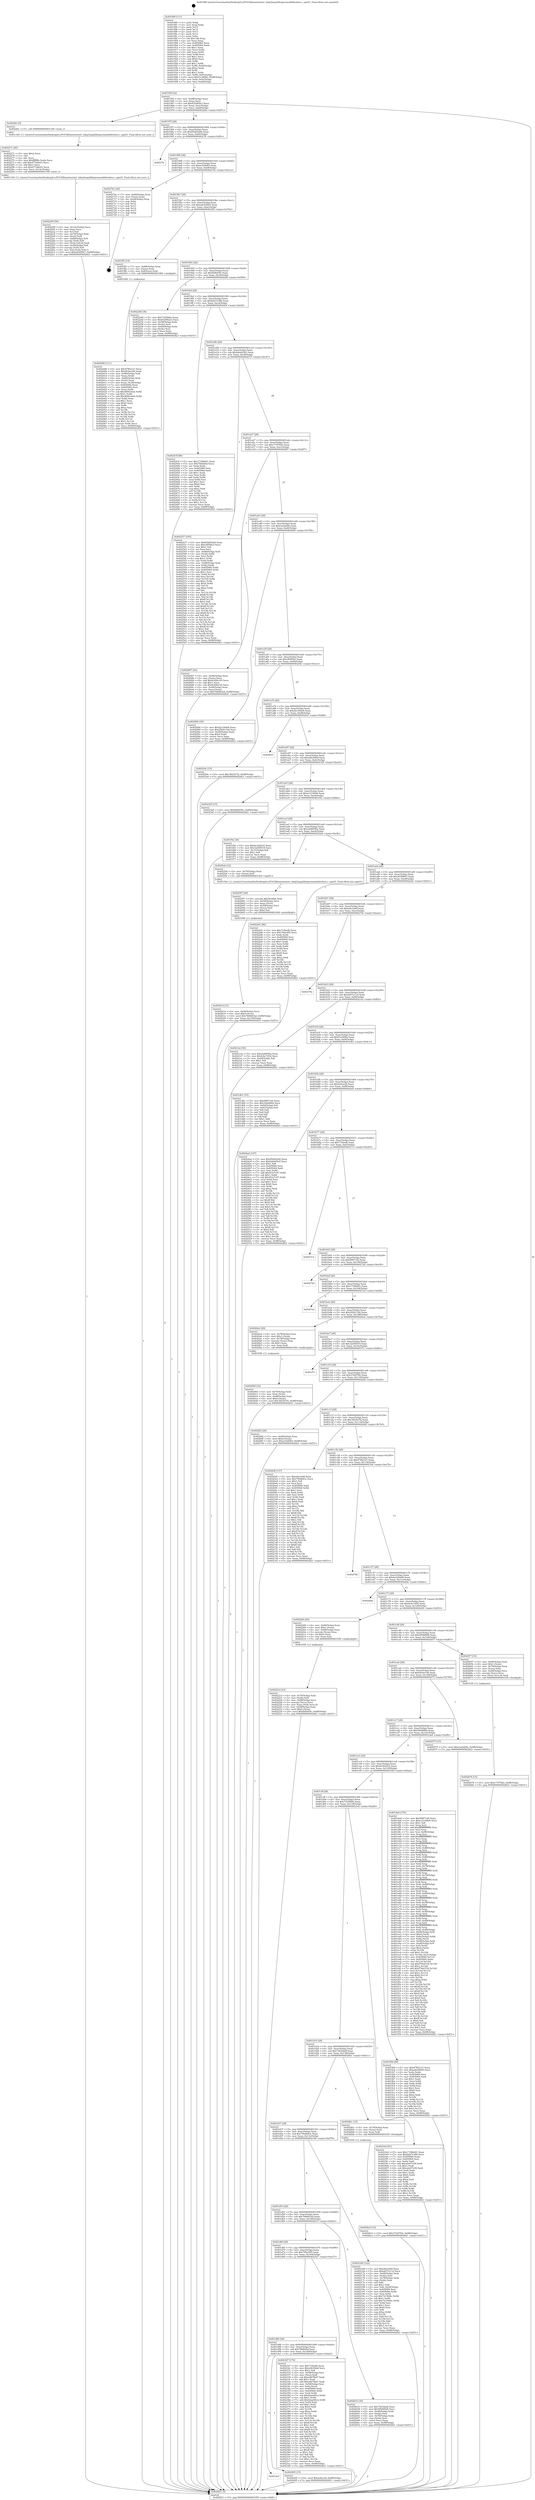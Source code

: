 digraph "0x4018f0" {
  label = "0x4018f0 (/mnt/c/Users/mathe/Desktop/tcc/POCII/binaries/extr_labq3map2libspicomodellwolwio.c_sgetI1_Final-ollvm.out::main(0))"
  labelloc = "t"
  node[shape=record]

  Entry [label="",width=0.3,height=0.3,shape=circle,fillcolor=black,style=filled]
  "0x40195f" [label="{
     0x40195f [32]\l
     | [instrs]\l
     &nbsp;&nbsp;0x40195f \<+6\>: mov -0x98(%rbp),%eax\l
     &nbsp;&nbsp;0x401965 \<+2\>: mov %eax,%ecx\l
     &nbsp;&nbsp;0x401967 \<+6\>: sub $0x832902a3,%ecx\l
     &nbsp;&nbsp;0x40196d \<+6\>: mov %eax,-0xac(%rbp)\l
     &nbsp;&nbsp;0x401973 \<+6\>: mov %ecx,-0xb0(%rbp)\l
     &nbsp;&nbsp;0x401979 \<+6\>: je 000000000040226c \<main+0x97c\>\l
  }"]
  "0x40226c" [label="{
     0x40226c [5]\l
     | [instrs]\l
     &nbsp;&nbsp;0x40226c \<+5\>: call 0000000000401160 \<next_i\>\l
     | [calls]\l
     &nbsp;&nbsp;0x401160 \{1\} (/mnt/c/Users/mathe/Desktop/tcc/POCII/binaries/extr_labq3map2libspicomodellwolwio.c_sgetI1_Final-ollvm.out::next_i)\l
  }"]
  "0x40197f" [label="{
     0x40197f [28]\l
     | [instrs]\l
     &nbsp;&nbsp;0x40197f \<+5\>: jmp 0000000000401984 \<main+0x94\>\l
     &nbsp;&nbsp;0x401984 \<+6\>: mov -0xac(%rbp),%eax\l
     &nbsp;&nbsp;0x40198a \<+5\>: sub $0x85dd5a00,%eax\l
     &nbsp;&nbsp;0x40198f \<+6\>: mov %eax,-0xb4(%rbp)\l
     &nbsp;&nbsp;0x401995 \<+6\>: je 00000000004027fc \<main+0xf0c\>\l
  }"]
  Exit [label="",width=0.3,height=0.3,shape=circle,fillcolor=black,style=filled,peripheries=2]
  "0x4027fc" [label="{
     0x4027fc\l
  }", style=dashed]
  "0x40199b" [label="{
     0x40199b [28]\l
     | [instrs]\l
     &nbsp;&nbsp;0x40199b \<+5\>: jmp 00000000004019a0 \<main+0xb0\>\l
     &nbsp;&nbsp;0x4019a0 \<+6\>: mov -0xac(%rbp),%eax\l
     &nbsp;&nbsp;0x4019a6 \<+5\>: sub $0xac5d40f3,%eax\l
     &nbsp;&nbsp;0x4019ab \<+6\>: mov %eax,-0xb8(%rbp)\l
     &nbsp;&nbsp;0x4019b1 \<+6\>: je 000000000040270e \<main+0xe1e\>\l
  }"]
  "0x4026c0" [label="{
     0x4026c0 [15]\l
     | [instrs]\l
     &nbsp;&nbsp;0x4026c0 \<+10\>: movl $0x37d2f782,-0x98(%rbp)\l
     &nbsp;&nbsp;0x4026ca \<+5\>: jmp 0000000000402821 \<main+0xf31\>\l
  }"]
  "0x40270e" [label="{
     0x40270e [24]\l
     | [instrs]\l
     &nbsp;&nbsp;0x40270e \<+7\>: mov -0x90(%rbp),%rax\l
     &nbsp;&nbsp;0x402715 \<+2\>: mov (%rax),%eax\l
     &nbsp;&nbsp;0x402717 \<+4\>: lea -0x28(%rbp),%rsp\l
     &nbsp;&nbsp;0x40271b \<+1\>: pop %rbx\l
     &nbsp;&nbsp;0x40271c \<+2\>: pop %r12\l
     &nbsp;&nbsp;0x40271e \<+2\>: pop %r13\l
     &nbsp;&nbsp;0x402720 \<+2\>: pop %r14\l
     &nbsp;&nbsp;0x402722 \<+2\>: pop %r15\l
     &nbsp;&nbsp;0x402724 \<+1\>: pop %rbp\l
     &nbsp;&nbsp;0x402725 \<+1\>: ret\l
  }"]
  "0x4019b7" [label="{
     0x4019b7 [28]\l
     | [instrs]\l
     &nbsp;&nbsp;0x4019b7 \<+5\>: jmp 00000000004019bc \<main+0xcc\>\l
     &nbsp;&nbsp;0x4019bc \<+6\>: mov -0xac(%rbp),%eax\l
     &nbsp;&nbsp;0x4019c2 \<+5\>: sub $0xade5d945,%eax\l
     &nbsp;&nbsp;0x4019c7 \<+6\>: mov %eax,-0xbc(%rbp)\l
     &nbsp;&nbsp;0x4019cd \<+6\>: je 0000000000401ff3 \<main+0x703\>\l
  }"]
  "0x402678" [label="{
     0x402678 [15]\l
     | [instrs]\l
     &nbsp;&nbsp;0x402678 \<+10\>: movl $0xc73f78de,-0x98(%rbp)\l
     &nbsp;&nbsp;0x402682 \<+5\>: jmp 0000000000402821 \<main+0xf31\>\l
  }"]
  "0x401ff3" [label="{
     0x401ff3 [19]\l
     | [instrs]\l
     &nbsp;&nbsp;0x401ff3 \<+7\>: mov -0x88(%rbp),%rax\l
     &nbsp;&nbsp;0x401ffa \<+3\>: mov (%rax),%rax\l
     &nbsp;&nbsp;0x401ffd \<+4\>: mov 0x8(%rax),%rdi\l
     &nbsp;&nbsp;0x402001 \<+5\>: call 0000000000401060 \<atoi@plt\>\l
     | [calls]\l
     &nbsp;&nbsp;0x401060 \{1\} (unknown)\l
  }"]
  "0x4019d3" [label="{
     0x4019d3 [28]\l
     | [instrs]\l
     &nbsp;&nbsp;0x4019d3 \<+5\>: jmp 00000000004019d8 \<main+0xe8\>\l
     &nbsp;&nbsp;0x4019d8 \<+6\>: mov -0xac(%rbp),%eax\l
     &nbsp;&nbsp;0x4019de \<+5\>: sub $0xbbfb45fc,%eax\l
     &nbsp;&nbsp;0x4019e3 \<+6\>: mov %eax,-0xc0(%rbp)\l
     &nbsp;&nbsp;0x4019e9 \<+6\>: je 0000000000402248 \<main+0x958\>\l
  }"]
  "0x402614" [label="{
     0x402614 [31]\l
     | [instrs]\l
     &nbsp;&nbsp;0x402614 \<+4\>: mov -0x48(%rbp),%rcx\l
     &nbsp;&nbsp;0x402618 \<+6\>: movl $0x0,(%rcx)\l
     &nbsp;&nbsp;0x40261e \<+10\>: movl $0x768481bd,-0x98(%rbp)\l
     &nbsp;&nbsp;0x402628 \<+6\>: mov %eax,-0x150(%rbp)\l
     &nbsp;&nbsp;0x40262e \<+5\>: jmp 0000000000402821 \<main+0xf31\>\l
  }"]
  "0x402248" [label="{
     0x402248 [36]\l
     | [instrs]\l
     &nbsp;&nbsp;0x402248 \<+5\>: mov $0x71b58fde,%eax\l
     &nbsp;&nbsp;0x40224d \<+5\>: mov $0x832902a3,%ecx\l
     &nbsp;&nbsp;0x402252 \<+4\>: mov -0x58(%rbp),%rdx\l
     &nbsp;&nbsp;0x402256 \<+2\>: mov (%rdx),%esi\l
     &nbsp;&nbsp;0x402258 \<+4\>: mov -0x60(%rbp),%rdx\l
     &nbsp;&nbsp;0x40225c \<+2\>: cmp (%rdx),%esi\l
     &nbsp;&nbsp;0x40225e \<+3\>: cmovl %ecx,%eax\l
     &nbsp;&nbsp;0x402261 \<+6\>: mov %eax,-0x98(%rbp)\l
     &nbsp;&nbsp;0x402267 \<+5\>: jmp 0000000000402821 \<main+0xf31\>\l
  }"]
  "0x4019ef" [label="{
     0x4019ef [28]\l
     | [instrs]\l
     &nbsp;&nbsp;0x4019ef \<+5\>: jmp 00000000004019f4 \<main+0x104\>\l
     &nbsp;&nbsp;0x4019f4 \<+6\>: mov -0xac(%rbp),%eax\l
     &nbsp;&nbsp;0x4019fa \<+5\>: sub $0xbd27e38b,%eax\l
     &nbsp;&nbsp;0x4019ff \<+6\>: mov %eax,-0xc4(%rbp)\l
     &nbsp;&nbsp;0x401a05 \<+6\>: je 000000000040243f \<main+0xb4f\>\l
  }"]
  "0x4025f7" [label="{
     0x4025f7 [29]\l
     | [instrs]\l
     &nbsp;&nbsp;0x4025f7 \<+10\>: movabs $0x4030b6,%rdi\l
     &nbsp;&nbsp;0x402601 \<+4\>: mov -0x50(%rbp),%rcx\l
     &nbsp;&nbsp;0x402605 \<+2\>: mov %eax,(%rcx)\l
     &nbsp;&nbsp;0x402607 \<+4\>: mov -0x50(%rbp),%rcx\l
     &nbsp;&nbsp;0x40260b \<+2\>: mov (%rcx),%esi\l
     &nbsp;&nbsp;0x40260d \<+2\>: mov $0x0,%al\l
     &nbsp;&nbsp;0x40260f \<+5\>: call 0000000000401040 \<printf@plt\>\l
     | [calls]\l
     &nbsp;&nbsp;0x401040 \{1\} (unknown)\l
  }"]
  "0x40243f" [label="{
     0x40243f [86]\l
     | [instrs]\l
     &nbsp;&nbsp;0x40243f \<+5\>: mov $0x1738b641,%eax\l
     &nbsp;&nbsp;0x402444 \<+5\>: mov $0x7ffa8d4d,%ecx\l
     &nbsp;&nbsp;0x402449 \<+2\>: xor %edx,%edx\l
     &nbsp;&nbsp;0x40244b \<+7\>: mov 0x405060,%esi\l
     &nbsp;&nbsp;0x402452 \<+7\>: mov 0x405064,%edi\l
     &nbsp;&nbsp;0x402459 \<+3\>: sub $0x1,%edx\l
     &nbsp;&nbsp;0x40245c \<+3\>: mov %esi,%r8d\l
     &nbsp;&nbsp;0x40245f \<+3\>: add %edx,%r8d\l
     &nbsp;&nbsp;0x402462 \<+4\>: imul %r8d,%esi\l
     &nbsp;&nbsp;0x402466 \<+3\>: and $0x1,%esi\l
     &nbsp;&nbsp;0x402469 \<+3\>: cmp $0x0,%esi\l
     &nbsp;&nbsp;0x40246c \<+4\>: sete %r9b\l
     &nbsp;&nbsp;0x402470 \<+3\>: cmp $0xa,%edi\l
     &nbsp;&nbsp;0x402473 \<+4\>: setl %r10b\l
     &nbsp;&nbsp;0x402477 \<+3\>: mov %r9b,%r11b\l
     &nbsp;&nbsp;0x40247a \<+3\>: and %r10b,%r11b\l
     &nbsp;&nbsp;0x40247d \<+3\>: xor %r10b,%r9b\l
     &nbsp;&nbsp;0x402480 \<+3\>: or %r9b,%r11b\l
     &nbsp;&nbsp;0x402483 \<+4\>: test $0x1,%r11b\l
     &nbsp;&nbsp;0x402487 \<+3\>: cmovne %ecx,%eax\l
     &nbsp;&nbsp;0x40248a \<+6\>: mov %eax,-0x98(%rbp)\l
     &nbsp;&nbsp;0x402490 \<+5\>: jmp 0000000000402821 \<main+0xf31\>\l
  }"]
  "0x401a0b" [label="{
     0x401a0b [28]\l
     | [instrs]\l
     &nbsp;&nbsp;0x401a0b \<+5\>: jmp 0000000000401a10 \<main+0x120\>\l
     &nbsp;&nbsp;0x401a10 \<+6\>: mov -0xac(%rbp),%eax\l
     &nbsp;&nbsp;0x401a16 \<+5\>: sub $0xbdeb45a5,%eax\l
     &nbsp;&nbsp;0x401a1b \<+6\>: mov %eax,-0xc8(%rbp)\l
     &nbsp;&nbsp;0x401a21 \<+6\>: je 0000000000402537 \<main+0xc47\>\l
  }"]
  "0x401da7" [label="{
     0x401da7\l
  }", style=dashed]
  "0x402537" [label="{
     0x402537 [165]\l
     | [instrs]\l
     &nbsp;&nbsp;0x402537 \<+5\>: mov $0x85dd5a00,%eax\l
     &nbsp;&nbsp;0x40253c \<+5\>: mov $0xcf050fa3,%ecx\l
     &nbsp;&nbsp;0x402541 \<+2\>: mov $0x1,%dl\l
     &nbsp;&nbsp;0x402543 \<+2\>: xor %esi,%esi\l
     &nbsp;&nbsp;0x402545 \<+4\>: mov -0x68(%rbp),%rdi\l
     &nbsp;&nbsp;0x402549 \<+3\>: mov (%rdi),%r8d\l
     &nbsp;&nbsp;0x40254c \<+3\>: mov %esi,%r9d\l
     &nbsp;&nbsp;0x40254f \<+4\>: sub $0x1,%r9d\l
     &nbsp;&nbsp;0x402553 \<+3\>: sub %r9d,%r8d\l
     &nbsp;&nbsp;0x402556 \<+4\>: mov -0x68(%rbp),%rdi\l
     &nbsp;&nbsp;0x40255a \<+3\>: mov %r8d,(%rdi)\l
     &nbsp;&nbsp;0x40255d \<+8\>: mov 0x405060,%r8d\l
     &nbsp;&nbsp;0x402565 \<+8\>: mov 0x405064,%r9d\l
     &nbsp;&nbsp;0x40256d \<+3\>: sub $0x1,%esi\l
     &nbsp;&nbsp;0x402570 \<+3\>: mov %r8d,%r10d\l
     &nbsp;&nbsp;0x402573 \<+3\>: add %esi,%r10d\l
     &nbsp;&nbsp;0x402576 \<+4\>: imul %r10d,%r8d\l
     &nbsp;&nbsp;0x40257a \<+4\>: and $0x1,%r8d\l
     &nbsp;&nbsp;0x40257e \<+4\>: cmp $0x0,%r8d\l
     &nbsp;&nbsp;0x402582 \<+4\>: sete %r11b\l
     &nbsp;&nbsp;0x402586 \<+4\>: cmp $0xa,%r9d\l
     &nbsp;&nbsp;0x40258a \<+3\>: setl %bl\l
     &nbsp;&nbsp;0x40258d \<+3\>: mov %r11b,%r14b\l
     &nbsp;&nbsp;0x402590 \<+4\>: xor $0xff,%r14b\l
     &nbsp;&nbsp;0x402594 \<+3\>: mov %bl,%r15b\l
     &nbsp;&nbsp;0x402597 \<+4\>: xor $0xff,%r15b\l
     &nbsp;&nbsp;0x40259b \<+3\>: xor $0x1,%dl\l
     &nbsp;&nbsp;0x40259e \<+3\>: mov %r14b,%r12b\l
     &nbsp;&nbsp;0x4025a1 \<+4\>: and $0xff,%r12b\l
     &nbsp;&nbsp;0x4025a5 \<+3\>: and %dl,%r11b\l
     &nbsp;&nbsp;0x4025a8 \<+3\>: mov %r15b,%r13b\l
     &nbsp;&nbsp;0x4025ab \<+4\>: and $0xff,%r13b\l
     &nbsp;&nbsp;0x4025af \<+2\>: and %dl,%bl\l
     &nbsp;&nbsp;0x4025b1 \<+3\>: or %r11b,%r12b\l
     &nbsp;&nbsp;0x4025b4 \<+3\>: or %bl,%r13b\l
     &nbsp;&nbsp;0x4025b7 \<+3\>: xor %r13b,%r12b\l
     &nbsp;&nbsp;0x4025ba \<+3\>: or %r15b,%r14b\l
     &nbsp;&nbsp;0x4025bd \<+4\>: xor $0xff,%r14b\l
     &nbsp;&nbsp;0x4025c1 \<+3\>: or $0x1,%dl\l
     &nbsp;&nbsp;0x4025c4 \<+3\>: and %dl,%r14b\l
     &nbsp;&nbsp;0x4025c7 \<+3\>: or %r14b,%r12b\l
     &nbsp;&nbsp;0x4025ca \<+4\>: test $0x1,%r12b\l
     &nbsp;&nbsp;0x4025ce \<+3\>: cmovne %ecx,%eax\l
     &nbsp;&nbsp;0x4025d1 \<+6\>: mov %eax,-0x98(%rbp)\l
     &nbsp;&nbsp;0x4025d7 \<+5\>: jmp 0000000000402821 \<main+0xf31\>\l
  }"]
  "0x401a27" [label="{
     0x401a27 [28]\l
     | [instrs]\l
     &nbsp;&nbsp;0x401a27 \<+5\>: jmp 0000000000401a2c \<main+0x13c\>\l
     &nbsp;&nbsp;0x401a2c \<+6\>: mov -0xac(%rbp),%eax\l
     &nbsp;&nbsp;0x401a32 \<+5\>: sub $0xc73f78de,%eax\l
     &nbsp;&nbsp;0x401a37 \<+6\>: mov %eax,-0xcc(%rbp)\l
     &nbsp;&nbsp;0x401a3d \<+6\>: je 0000000000402687 \<main+0xd97\>\l
  }"]
  "0x402495" [label="{
     0x402495 [15]\l
     | [instrs]\l
     &nbsp;&nbsp;0x402495 \<+10\>: movl $0x2e8ca3b,-0x98(%rbp)\l
     &nbsp;&nbsp;0x40249f \<+5\>: jmp 0000000000402821 \<main+0xf31\>\l
  }"]
  "0x402687" [label="{
     0x402687 [42]\l
     | [instrs]\l
     &nbsp;&nbsp;0x402687 \<+4\>: mov -0x48(%rbp),%rax\l
     &nbsp;&nbsp;0x40268b \<+2\>: mov (%rax),%ecx\l
     &nbsp;&nbsp;0x40268d \<+6\>: add $0x8c40b145,%ecx\l
     &nbsp;&nbsp;0x402693 \<+3\>: add $0x1,%ecx\l
     &nbsp;&nbsp;0x402696 \<+6\>: sub $0x8c40b145,%ecx\l
     &nbsp;&nbsp;0x40269c \<+4\>: mov -0x48(%rbp),%rax\l
     &nbsp;&nbsp;0x4026a0 \<+2\>: mov %ecx,(%rax)\l
     &nbsp;&nbsp;0x4026a2 \<+10\>: movl $0x768481bd,-0x98(%rbp)\l
     &nbsp;&nbsp;0x4026ac \<+5\>: jmp 0000000000402821 \<main+0xf31\>\l
  }"]
  "0x401a43" [label="{
     0x401a43 [28]\l
     | [instrs]\l
     &nbsp;&nbsp;0x401a43 \<+5\>: jmp 0000000000401a48 \<main+0x158\>\l
     &nbsp;&nbsp;0x401a48 \<+6\>: mov -0xac(%rbp),%eax\l
     &nbsp;&nbsp;0x401a4e \<+5\>: sub $0xcea5ab9e,%eax\l
     &nbsp;&nbsp;0x401a53 \<+6\>: mov %eax,-0xd0(%rbp)\l
     &nbsp;&nbsp;0x401a59 \<+6\>: je 0000000000402084 \<main+0x794\>\l
  }"]
  "0x401d8b" [label="{
     0x401d8b [28]\l
     | [instrs]\l
     &nbsp;&nbsp;0x401d8b \<+5\>: jmp 0000000000401d90 \<main+0x4a0\>\l
     &nbsp;&nbsp;0x401d90 \<+6\>: mov -0xac(%rbp),%eax\l
     &nbsp;&nbsp;0x401d96 \<+5\>: sub $0x7ffa8d4d,%eax\l
     &nbsp;&nbsp;0x401d9b \<+6\>: mov %eax,-0x148(%rbp)\l
     &nbsp;&nbsp;0x401da1 \<+6\>: je 0000000000402495 \<main+0xba5\>\l
  }"]
  "0x402084" [label="{
     0x402084 [30]\l
     | [instrs]\l
     &nbsp;&nbsp;0x402084 \<+5\>: mov $0xd2c39eb9,%eax\l
     &nbsp;&nbsp;0x402089 \<+5\>: mov $0x2924116d,%ecx\l
     &nbsp;&nbsp;0x40208e \<+3\>: mov -0x30(%rbp),%edx\l
     &nbsp;&nbsp;0x402091 \<+3\>: cmp $0x0,%edx\l
     &nbsp;&nbsp;0x402094 \<+3\>: cmove %ecx,%eax\l
     &nbsp;&nbsp;0x402097 \<+6\>: mov %eax,-0x98(%rbp)\l
     &nbsp;&nbsp;0x40209d \<+5\>: jmp 0000000000402821 \<main+0xf31\>\l
  }"]
  "0x401a5f" [label="{
     0x401a5f [28]\l
     | [instrs]\l
     &nbsp;&nbsp;0x401a5f \<+5\>: jmp 0000000000401a64 \<main+0x174\>\l
     &nbsp;&nbsp;0x401a64 \<+6\>: mov -0xac(%rbp),%eax\l
     &nbsp;&nbsp;0x401a6a \<+5\>: sub $0xcf050fa3,%eax\l
     &nbsp;&nbsp;0x401a6f \<+6\>: mov %eax,-0xd4(%rbp)\l
     &nbsp;&nbsp;0x401a75 \<+6\>: je 00000000004025dc \<main+0xcec\>\l
  }"]
  "0x402327" [label="{
     0x402327 [174]\l
     | [instrs]\l
     &nbsp;&nbsp;0x402327 \<+5\>: mov $0x71f2edb,%eax\l
     &nbsp;&nbsp;0x40232c \<+5\>: mov $0xe0b306ef,%ecx\l
     &nbsp;&nbsp;0x402331 \<+2\>: mov $0x1,%dl\l
     &nbsp;&nbsp;0x402333 \<+4\>: mov -0x58(%rbp),%rsi\l
     &nbsp;&nbsp;0x402337 \<+2\>: mov (%rsi),%edi\l
     &nbsp;&nbsp;0x402339 \<+6\>: sub $0xe4b7fbd7,%edi\l
     &nbsp;&nbsp;0x40233f \<+3\>: add $0x1,%edi\l
     &nbsp;&nbsp;0x402342 \<+6\>: add $0xe4b7fbd7,%edi\l
     &nbsp;&nbsp;0x402348 \<+4\>: mov -0x58(%rbp),%rsi\l
     &nbsp;&nbsp;0x40234c \<+2\>: mov %edi,(%rsi)\l
     &nbsp;&nbsp;0x40234e \<+7\>: mov 0x405060,%edi\l
     &nbsp;&nbsp;0x402355 \<+8\>: mov 0x405064,%r8d\l
     &nbsp;&nbsp;0x40235d \<+3\>: mov %edi,%r9d\l
     &nbsp;&nbsp;0x402360 \<+7\>: sub $0x42ae061a,%r9d\l
     &nbsp;&nbsp;0x402367 \<+4\>: sub $0x1,%r9d\l
     &nbsp;&nbsp;0x40236b \<+7\>: add $0x42ae061a,%r9d\l
     &nbsp;&nbsp;0x402372 \<+4\>: imul %r9d,%edi\l
     &nbsp;&nbsp;0x402376 \<+3\>: and $0x1,%edi\l
     &nbsp;&nbsp;0x402379 \<+3\>: cmp $0x0,%edi\l
     &nbsp;&nbsp;0x40237c \<+4\>: sete %r10b\l
     &nbsp;&nbsp;0x402380 \<+4\>: cmp $0xa,%r8d\l
     &nbsp;&nbsp;0x402384 \<+4\>: setl %r11b\l
     &nbsp;&nbsp;0x402388 \<+3\>: mov %r10b,%bl\l
     &nbsp;&nbsp;0x40238b \<+3\>: xor $0xff,%bl\l
     &nbsp;&nbsp;0x40238e \<+3\>: mov %r11b,%r14b\l
     &nbsp;&nbsp;0x402391 \<+4\>: xor $0xff,%r14b\l
     &nbsp;&nbsp;0x402395 \<+3\>: xor $0x1,%dl\l
     &nbsp;&nbsp;0x402398 \<+3\>: mov %bl,%r15b\l
     &nbsp;&nbsp;0x40239b \<+4\>: and $0xff,%r15b\l
     &nbsp;&nbsp;0x40239f \<+3\>: and %dl,%r10b\l
     &nbsp;&nbsp;0x4023a2 \<+3\>: mov %r14b,%r12b\l
     &nbsp;&nbsp;0x4023a5 \<+4\>: and $0xff,%r12b\l
     &nbsp;&nbsp;0x4023a9 \<+3\>: and %dl,%r11b\l
     &nbsp;&nbsp;0x4023ac \<+3\>: or %r10b,%r15b\l
     &nbsp;&nbsp;0x4023af \<+3\>: or %r11b,%r12b\l
     &nbsp;&nbsp;0x4023b2 \<+3\>: xor %r12b,%r15b\l
     &nbsp;&nbsp;0x4023b5 \<+3\>: or %r14b,%bl\l
     &nbsp;&nbsp;0x4023b8 \<+3\>: xor $0xff,%bl\l
     &nbsp;&nbsp;0x4023bb \<+3\>: or $0x1,%dl\l
     &nbsp;&nbsp;0x4023be \<+2\>: and %dl,%bl\l
     &nbsp;&nbsp;0x4023c0 \<+3\>: or %bl,%r15b\l
     &nbsp;&nbsp;0x4023c3 \<+4\>: test $0x1,%r15b\l
     &nbsp;&nbsp;0x4023c7 \<+3\>: cmovne %ecx,%eax\l
     &nbsp;&nbsp;0x4023ca \<+6\>: mov %eax,-0x98(%rbp)\l
     &nbsp;&nbsp;0x4023d0 \<+5\>: jmp 0000000000402821 \<main+0xf31\>\l
  }"]
  "0x4025dc" [label="{
     0x4025dc [15]\l
     | [instrs]\l
     &nbsp;&nbsp;0x4025dc \<+10\>: movl $0x3823b7f2,-0x98(%rbp)\l
     &nbsp;&nbsp;0x4025e6 \<+5\>: jmp 0000000000402821 \<main+0xf31\>\l
  }"]
  "0x401a7b" [label="{
     0x401a7b [28]\l
     | [instrs]\l
     &nbsp;&nbsp;0x401a7b \<+5\>: jmp 0000000000401a80 \<main+0x190\>\l
     &nbsp;&nbsp;0x401a80 \<+6\>: mov -0xac(%rbp),%eax\l
     &nbsp;&nbsp;0x401a86 \<+5\>: sub $0xd2c39eb9,%eax\l
     &nbsp;&nbsp;0x401a8b \<+6\>: mov %eax,-0xd8(%rbp)\l
     &nbsp;&nbsp;0x401a91 \<+6\>: je 00000000004026cf \<main+0xddf\>\l
  }"]
  "0x401d6f" [label="{
     0x401d6f [28]\l
     | [instrs]\l
     &nbsp;&nbsp;0x401d6f \<+5\>: jmp 0000000000401d74 \<main+0x484\>\l
     &nbsp;&nbsp;0x401d74 \<+6\>: mov -0xac(%rbp),%eax\l
     &nbsp;&nbsp;0x401d7a \<+5\>: sub $0x79facfd5,%eax\l
     &nbsp;&nbsp;0x401d7f \<+6\>: mov %eax,-0x144(%rbp)\l
     &nbsp;&nbsp;0x401d85 \<+6\>: je 0000000000402327 \<main+0xa37\>\l
  }"]
  "0x4026cf" [label="{
     0x4026cf\l
  }", style=dashed]
  "0x401a97" [label="{
     0x401a97 [28]\l
     | [instrs]\l
     &nbsp;&nbsp;0x401a97 \<+5\>: jmp 0000000000401a9c \<main+0x1ac\>\l
     &nbsp;&nbsp;0x401a9c \<+6\>: mov -0xac(%rbp),%eax\l
     &nbsp;&nbsp;0x401aa2 \<+5\>: sub $0xe0b306ef,%eax\l
     &nbsp;&nbsp;0x401aa7 \<+6\>: mov %eax,-0xdc(%rbp)\l
     &nbsp;&nbsp;0x401aad \<+6\>: je 00000000004023d5 \<main+0xae5\>\l
  }"]
  "0x402633" [label="{
     0x402633 [36]\l
     | [instrs]\l
     &nbsp;&nbsp;0x402633 \<+5\>: mov $0x7293dadf,%eax\l
     &nbsp;&nbsp;0x402638 \<+5\>: mov $0x4f5d68d8,%ecx\l
     &nbsp;&nbsp;0x40263d \<+4\>: mov -0x48(%rbp),%rdx\l
     &nbsp;&nbsp;0x402641 \<+2\>: mov (%rdx),%esi\l
     &nbsp;&nbsp;0x402643 \<+4\>: mov -0x78(%rbp),%rdx\l
     &nbsp;&nbsp;0x402647 \<+2\>: cmp (%rdx),%esi\l
     &nbsp;&nbsp;0x402649 \<+3\>: cmovl %ecx,%eax\l
     &nbsp;&nbsp;0x40264c \<+6\>: mov %eax,-0x98(%rbp)\l
     &nbsp;&nbsp;0x402652 \<+5\>: jmp 0000000000402821 \<main+0xf31\>\l
  }"]
  "0x4023d5" [label="{
     0x4023d5 [15]\l
     | [instrs]\l
     &nbsp;&nbsp;0x4023d5 \<+10\>: movl $0xbbfb45fc,-0x98(%rbp)\l
     &nbsp;&nbsp;0x4023df \<+5\>: jmp 0000000000402821 \<main+0xf31\>\l
  }"]
  "0x401ab3" [label="{
     0x401ab3 [28]\l
     | [instrs]\l
     &nbsp;&nbsp;0x401ab3 \<+5\>: jmp 0000000000401ab8 \<main+0x1c8\>\l
     &nbsp;&nbsp;0x401ab8 \<+6\>: mov -0xac(%rbp),%eax\l
     &nbsp;&nbsp;0x401abe \<+5\>: sub $0xe1219404,%eax\l
     &nbsp;&nbsp;0x401ac3 \<+6\>: mov %eax,-0xe0(%rbp)\l
     &nbsp;&nbsp;0x401ac9 \<+6\>: je 0000000000401f5e \<main+0x66e\>\l
  }"]
  "0x402299" [label="{
     0x402299 [56]\l
     | [instrs]\l
     &nbsp;&nbsp;0x402299 \<+6\>: mov -0x14c(%rbp),%ecx\l
     &nbsp;&nbsp;0x40229f \<+3\>: imul %eax,%ecx\l
     &nbsp;&nbsp;0x4022a2 \<+3\>: mov %cl,%sil\l
     &nbsp;&nbsp;0x4022a5 \<+4\>: mov -0x70(%rbp),%rdi\l
     &nbsp;&nbsp;0x4022a9 \<+3\>: mov (%rdi),%rdi\l
     &nbsp;&nbsp;0x4022ac \<+4\>: mov -0x68(%rbp),%r8\l
     &nbsp;&nbsp;0x4022b0 \<+3\>: movslq (%r8),%r8\l
     &nbsp;&nbsp;0x4022b3 \<+4\>: mov (%rdi,%r8,8),%rdi\l
     &nbsp;&nbsp;0x4022b7 \<+4\>: mov -0x58(%rbp),%r8\l
     &nbsp;&nbsp;0x4022bb \<+3\>: movslq (%r8),%r8\l
     &nbsp;&nbsp;0x4022be \<+4\>: mov %sil,(%rdi,%r8,1)\l
     &nbsp;&nbsp;0x4022c2 \<+10\>: movl $0xe830f847,-0x98(%rbp)\l
     &nbsp;&nbsp;0x4022cc \<+5\>: jmp 0000000000402821 \<main+0xf31\>\l
  }"]
  "0x401f5e" [label="{
     0x401f5e [30]\l
     | [instrs]\l
     &nbsp;&nbsp;0x401f5e \<+5\>: mov $0x6e362032,%eax\l
     &nbsp;&nbsp;0x401f63 \<+5\>: mov $0x32d58519,%ecx\l
     &nbsp;&nbsp;0x401f68 \<+3\>: mov -0x31(%rbp),%dl\l
     &nbsp;&nbsp;0x401f6b \<+3\>: test $0x1,%dl\l
     &nbsp;&nbsp;0x401f6e \<+3\>: cmovne %ecx,%eax\l
     &nbsp;&nbsp;0x401f71 \<+6\>: mov %eax,-0x98(%rbp)\l
     &nbsp;&nbsp;0x401f77 \<+5\>: jmp 0000000000402821 \<main+0xf31\>\l
  }"]
  "0x401acf" [label="{
     0x401acf [28]\l
     | [instrs]\l
     &nbsp;&nbsp;0x401acf \<+5\>: jmp 0000000000401ad4 \<main+0x1e4\>\l
     &nbsp;&nbsp;0x401ad4 \<+6\>: mov -0xac(%rbp),%eax\l
     &nbsp;&nbsp;0x401ada \<+5\>: sub $0xe2d6056a,%eax\l
     &nbsp;&nbsp;0x401adf \<+6\>: mov %eax,-0xe4(%rbp)\l
     &nbsp;&nbsp;0x401ae5 \<+6\>: je 00000000004025eb \<main+0xcfb\>\l
  }"]
  "0x402271" [label="{
     0x402271 [40]\l
     | [instrs]\l
     &nbsp;&nbsp;0x402271 \<+5\>: mov $0x2,%ecx\l
     &nbsp;&nbsp;0x402276 \<+1\>: cltd\l
     &nbsp;&nbsp;0x402277 \<+2\>: idiv %ecx\l
     &nbsp;&nbsp;0x402279 \<+6\>: imul $0xfffffffe,%edx,%ecx\l
     &nbsp;&nbsp;0x40227f \<+6\>: add $0xd77dde03,%ecx\l
     &nbsp;&nbsp;0x402285 \<+3\>: add $0x1,%ecx\l
     &nbsp;&nbsp;0x402288 \<+6\>: sub $0xd77dde03,%ecx\l
     &nbsp;&nbsp;0x40228e \<+6\>: mov %ecx,-0x14c(%rbp)\l
     &nbsp;&nbsp;0x402294 \<+5\>: call 0000000000401160 \<next_i\>\l
     | [calls]\l
     &nbsp;&nbsp;0x401160 \{1\} (/mnt/c/Users/mathe/Desktop/tcc/POCII/binaries/extr_labq3map2libspicomodellwolwio.c_sgetI1_Final-ollvm.out::next_i)\l
  }"]
  "0x4025eb" [label="{
     0x4025eb [12]\l
     | [instrs]\l
     &nbsp;&nbsp;0x4025eb \<+4\>: mov -0x70(%rbp),%rax\l
     &nbsp;&nbsp;0x4025ef \<+3\>: mov (%rax),%rdi\l
     &nbsp;&nbsp;0x4025f2 \<+5\>: call 00000000004015e0 \<sgetI1\>\l
     | [calls]\l
     &nbsp;&nbsp;0x4015e0 \{1\} (/mnt/c/Users/mathe/Desktop/tcc/POCII/binaries/extr_labq3map2libspicomodellwolwio.c_sgetI1_Final-ollvm.out::sgetI1)\l
  }"]
  "0x401aeb" [label="{
     0x401aeb [28]\l
     | [instrs]\l
     &nbsp;&nbsp;0x401aeb \<+5\>: jmp 0000000000401af0 \<main+0x200\>\l
     &nbsp;&nbsp;0x401af0 \<+6\>: mov -0xac(%rbp),%eax\l
     &nbsp;&nbsp;0x401af6 \<+5\>: sub $0xe830f847,%eax\l
     &nbsp;&nbsp;0x401afb \<+6\>: mov %eax,-0xe8(%rbp)\l
     &nbsp;&nbsp;0x401b01 \<+6\>: je 00000000004022d1 \<main+0x9e1\>\l
  }"]
  "0x40221d" [label="{
     0x40221d [43]\l
     | [instrs]\l
     &nbsp;&nbsp;0x40221d \<+4\>: mov -0x70(%rbp),%rdi\l
     &nbsp;&nbsp;0x402221 \<+3\>: mov (%rdi),%rdi\l
     &nbsp;&nbsp;0x402224 \<+4\>: mov -0x68(%rbp),%rcx\l
     &nbsp;&nbsp;0x402228 \<+3\>: movslq (%rcx),%rcx\l
     &nbsp;&nbsp;0x40222b \<+4\>: mov %rax,(%rdi,%rcx,8)\l
     &nbsp;&nbsp;0x40222f \<+4\>: mov -0x58(%rbp),%rax\l
     &nbsp;&nbsp;0x402233 \<+6\>: movl $0x0,(%rax)\l
     &nbsp;&nbsp;0x402239 \<+10\>: movl $0xbbfb45fc,-0x98(%rbp)\l
     &nbsp;&nbsp;0x402243 \<+5\>: jmp 0000000000402821 \<main+0xf31\>\l
  }"]
  "0x4022d1" [label="{
     0x4022d1 [86]\l
     | [instrs]\l
     &nbsp;&nbsp;0x4022d1 \<+5\>: mov $0x71f2edb,%eax\l
     &nbsp;&nbsp;0x4022d6 \<+5\>: mov $0x79facfd5,%ecx\l
     &nbsp;&nbsp;0x4022db \<+2\>: xor %edx,%edx\l
     &nbsp;&nbsp;0x4022dd \<+7\>: mov 0x405060,%esi\l
     &nbsp;&nbsp;0x4022e4 \<+7\>: mov 0x405064,%edi\l
     &nbsp;&nbsp;0x4022eb \<+3\>: sub $0x1,%edx\l
     &nbsp;&nbsp;0x4022ee \<+3\>: mov %esi,%r8d\l
     &nbsp;&nbsp;0x4022f1 \<+3\>: add %edx,%r8d\l
     &nbsp;&nbsp;0x4022f4 \<+4\>: imul %r8d,%esi\l
     &nbsp;&nbsp;0x4022f8 \<+3\>: and $0x1,%esi\l
     &nbsp;&nbsp;0x4022fb \<+3\>: cmp $0x0,%esi\l
     &nbsp;&nbsp;0x4022fe \<+4\>: sete %r9b\l
     &nbsp;&nbsp;0x402302 \<+3\>: cmp $0xa,%edi\l
     &nbsp;&nbsp;0x402305 \<+4\>: setl %r10b\l
     &nbsp;&nbsp;0x402309 \<+3\>: mov %r9b,%r11b\l
     &nbsp;&nbsp;0x40230c \<+3\>: and %r10b,%r11b\l
     &nbsp;&nbsp;0x40230f \<+3\>: xor %r10b,%r9b\l
     &nbsp;&nbsp;0x402312 \<+3\>: or %r9b,%r11b\l
     &nbsp;&nbsp;0x402315 \<+4\>: test $0x1,%r11b\l
     &nbsp;&nbsp;0x402319 \<+3\>: cmovne %ecx,%eax\l
     &nbsp;&nbsp;0x40231c \<+6\>: mov %eax,-0x98(%rbp)\l
     &nbsp;&nbsp;0x402322 \<+5\>: jmp 0000000000402821 \<main+0xf31\>\l
  }"]
  "0x401b07" [label="{
     0x401b07 [28]\l
     | [instrs]\l
     &nbsp;&nbsp;0x401b07 \<+5\>: jmp 0000000000401b0c \<main+0x21c\>\l
     &nbsp;&nbsp;0x401b0c \<+6\>: mov -0xac(%rbp),%eax\l
     &nbsp;&nbsp;0x401b12 \<+5\>: sub $0xe8a1fa6f,%eax\l
     &nbsp;&nbsp;0x401b17 \<+6\>: mov %eax,-0xec(%rbp)\l
     &nbsp;&nbsp;0x401b1d \<+6\>: je 000000000040279e \<main+0xeae\>\l
  }"]
  "0x401d53" [label="{
     0x401d53 [28]\l
     | [instrs]\l
     &nbsp;&nbsp;0x401d53 \<+5\>: jmp 0000000000401d58 \<main+0x468\>\l
     &nbsp;&nbsp;0x401d58 \<+6\>: mov -0xac(%rbp),%eax\l
     &nbsp;&nbsp;0x401d5e \<+5\>: sub $0x768481bd,%eax\l
     &nbsp;&nbsp;0x401d63 \<+6\>: mov %eax,-0x140(%rbp)\l
     &nbsp;&nbsp;0x401d69 \<+6\>: je 0000000000402633 \<main+0xd43\>\l
  }"]
  "0x40279e" [label="{
     0x40279e\l
  }", style=dashed]
  "0x401b23" [label="{
     0x401b23 [28]\l
     | [instrs]\l
     &nbsp;&nbsp;0x401b23 \<+5\>: jmp 0000000000401b28 \<main+0x238\>\l
     &nbsp;&nbsp;0x401b28 \<+6\>: mov -0xac(%rbp),%eax\l
     &nbsp;&nbsp;0x401b2e \<+5\>: sub $0xeb57a11d,%eax\l
     &nbsp;&nbsp;0x401b33 \<+6\>: mov %eax,-0xf0(%rbp)\l
     &nbsp;&nbsp;0x401b39 \<+6\>: je 00000000004021e2 \<main+0x8f2\>\l
  }"]
  "0x402168" [label="{
     0x402168 [122]\l
     | [instrs]\l
     &nbsp;&nbsp;0x402168 \<+5\>: mov $0xe8a1fa6f,%eax\l
     &nbsp;&nbsp;0x40216d \<+5\>: mov $0xeb57a11d,%ecx\l
     &nbsp;&nbsp;0x402172 \<+4\>: mov -0x68(%rbp),%rdx\l
     &nbsp;&nbsp;0x402176 \<+2\>: mov (%rdx),%esi\l
     &nbsp;&nbsp;0x402178 \<+4\>: mov -0x78(%rbp),%rdx\l
     &nbsp;&nbsp;0x40217c \<+2\>: cmp (%rdx),%esi\l
     &nbsp;&nbsp;0x40217e \<+4\>: setl %dil\l
     &nbsp;&nbsp;0x402182 \<+4\>: and $0x1,%dil\l
     &nbsp;&nbsp;0x402186 \<+4\>: mov %dil,-0x29(%rbp)\l
     &nbsp;&nbsp;0x40218a \<+7\>: mov 0x405060,%esi\l
     &nbsp;&nbsp;0x402191 \<+8\>: mov 0x405064,%r8d\l
     &nbsp;&nbsp;0x402199 \<+3\>: mov %esi,%r9d\l
     &nbsp;&nbsp;0x40219c \<+7\>: sub $0x7215bf4c,%r9d\l
     &nbsp;&nbsp;0x4021a3 \<+4\>: sub $0x1,%r9d\l
     &nbsp;&nbsp;0x4021a7 \<+7\>: add $0x7215bf4c,%r9d\l
     &nbsp;&nbsp;0x4021ae \<+4\>: imul %r9d,%esi\l
     &nbsp;&nbsp;0x4021b2 \<+3\>: and $0x1,%esi\l
     &nbsp;&nbsp;0x4021b5 \<+3\>: cmp $0x0,%esi\l
     &nbsp;&nbsp;0x4021b8 \<+4\>: sete %dil\l
     &nbsp;&nbsp;0x4021bc \<+4\>: cmp $0xa,%r8d\l
     &nbsp;&nbsp;0x4021c0 \<+4\>: setl %r10b\l
     &nbsp;&nbsp;0x4021c4 \<+3\>: mov %dil,%r11b\l
     &nbsp;&nbsp;0x4021c7 \<+3\>: and %r10b,%r11b\l
     &nbsp;&nbsp;0x4021ca \<+3\>: xor %r10b,%dil\l
     &nbsp;&nbsp;0x4021cd \<+3\>: or %dil,%r11b\l
     &nbsp;&nbsp;0x4021d0 \<+4\>: test $0x1,%r11b\l
     &nbsp;&nbsp;0x4021d4 \<+3\>: cmovne %ecx,%eax\l
     &nbsp;&nbsp;0x4021d7 \<+6\>: mov %eax,-0x98(%rbp)\l
     &nbsp;&nbsp;0x4021dd \<+5\>: jmp 0000000000402821 \<main+0xf31\>\l
  }"]
  "0x4021e2" [label="{
     0x4021e2 [30]\l
     | [instrs]\l
     &nbsp;&nbsp;0x4021e2 \<+5\>: mov $0xe2d6056a,%eax\l
     &nbsp;&nbsp;0x4021e7 \<+5\>: mov $0x4cbc7d5d,%ecx\l
     &nbsp;&nbsp;0x4021ec \<+3\>: mov -0x29(%rbp),%dl\l
     &nbsp;&nbsp;0x4021ef \<+3\>: test $0x1,%dl\l
     &nbsp;&nbsp;0x4021f2 \<+3\>: cmovne %ecx,%eax\l
     &nbsp;&nbsp;0x4021f5 \<+6\>: mov %eax,-0x98(%rbp)\l
     &nbsp;&nbsp;0x4021fb \<+5\>: jmp 0000000000402821 \<main+0xf31\>\l
  }"]
  "0x401b3f" [label="{
     0x401b3f [28]\l
     | [instrs]\l
     &nbsp;&nbsp;0x401b3f \<+5\>: jmp 0000000000401b44 \<main+0x254\>\l
     &nbsp;&nbsp;0x401b44 \<+6\>: mov -0xac(%rbp),%eax\l
     &nbsp;&nbsp;0x401b4a \<+5\>: sub $0xf1e36f82,%eax\l
     &nbsp;&nbsp;0x401b4f \<+6\>: mov %eax,-0xf4(%rbp)\l
     &nbsp;&nbsp;0x401b55 \<+6\>: je 0000000000401db1 \<main+0x4c1\>\l
  }"]
  "0x401d37" [label="{
     0x401d37 [28]\l
     | [instrs]\l
     &nbsp;&nbsp;0x401d37 \<+5\>: jmp 0000000000401d3c \<main+0x44c\>\l
     &nbsp;&nbsp;0x401d3c \<+6\>: mov -0xac(%rbp),%eax\l
     &nbsp;&nbsp;0x401d42 \<+5\>: sub $0x756d643c,%eax\l
     &nbsp;&nbsp;0x401d47 \<+6\>: mov %eax,-0x13c(%rbp)\l
     &nbsp;&nbsp;0x401d4d \<+6\>: je 0000000000402168 \<main+0x878\>\l
  }"]
  "0x401db1" [label="{
     0x401db1 [53]\l
     | [instrs]\l
     &nbsp;&nbsp;0x401db1 \<+5\>: mov $0x99871d4,%eax\l
     &nbsp;&nbsp;0x401db6 \<+5\>: mov $0x5d4b86fa,%ecx\l
     &nbsp;&nbsp;0x401dbb \<+6\>: mov -0x92(%rbp),%dl\l
     &nbsp;&nbsp;0x401dc1 \<+7\>: mov -0x91(%rbp),%sil\l
     &nbsp;&nbsp;0x401dc8 \<+3\>: mov %dl,%dil\l
     &nbsp;&nbsp;0x401dcb \<+3\>: and %sil,%dil\l
     &nbsp;&nbsp;0x401dce \<+3\>: xor %sil,%dl\l
     &nbsp;&nbsp;0x401dd1 \<+3\>: or %dl,%dil\l
     &nbsp;&nbsp;0x401dd4 \<+4\>: test $0x1,%dil\l
     &nbsp;&nbsp;0x401dd8 \<+3\>: cmovne %ecx,%eax\l
     &nbsp;&nbsp;0x401ddb \<+6\>: mov %eax,-0x98(%rbp)\l
     &nbsp;&nbsp;0x401de1 \<+5\>: jmp 0000000000402821 \<main+0xf31\>\l
  }"]
  "0x401b5b" [label="{
     0x401b5b [28]\l
     | [instrs]\l
     &nbsp;&nbsp;0x401b5b \<+5\>: jmp 0000000000401b60 \<main+0x270\>\l
     &nbsp;&nbsp;0x401b60 \<+6\>: mov -0xac(%rbp),%eax\l
     &nbsp;&nbsp;0x401b66 \<+5\>: sub $0x2e8ca3b,%eax\l
     &nbsp;&nbsp;0x401b6b \<+6\>: mov %eax,-0xf8(%rbp)\l
     &nbsp;&nbsp;0x401b71 \<+6\>: je 00000000004024a4 \<main+0xbb4\>\l
  }"]
  "0x402821" [label="{
     0x402821 [5]\l
     | [instrs]\l
     &nbsp;&nbsp;0x402821 \<+5\>: jmp 000000000040195f \<main+0x6f\>\l
  }"]
  "0x4018f0" [label="{
     0x4018f0 [111]\l
     | [instrs]\l
     &nbsp;&nbsp;0x4018f0 \<+1\>: push %rbp\l
     &nbsp;&nbsp;0x4018f1 \<+3\>: mov %rsp,%rbp\l
     &nbsp;&nbsp;0x4018f4 \<+2\>: push %r15\l
     &nbsp;&nbsp;0x4018f6 \<+2\>: push %r14\l
     &nbsp;&nbsp;0x4018f8 \<+2\>: push %r13\l
     &nbsp;&nbsp;0x4018fa \<+2\>: push %r12\l
     &nbsp;&nbsp;0x4018fc \<+1\>: push %rbx\l
     &nbsp;&nbsp;0x4018fd \<+7\>: sub $0x148,%rsp\l
     &nbsp;&nbsp;0x401904 \<+2\>: xor %eax,%eax\l
     &nbsp;&nbsp;0x401906 \<+7\>: mov 0x405060,%ecx\l
     &nbsp;&nbsp;0x40190d \<+7\>: mov 0x405064,%edx\l
     &nbsp;&nbsp;0x401914 \<+3\>: sub $0x1,%eax\l
     &nbsp;&nbsp;0x401917 \<+3\>: mov %ecx,%r8d\l
     &nbsp;&nbsp;0x40191a \<+3\>: add %eax,%r8d\l
     &nbsp;&nbsp;0x40191d \<+4\>: imul %r8d,%ecx\l
     &nbsp;&nbsp;0x401921 \<+3\>: and $0x1,%ecx\l
     &nbsp;&nbsp;0x401924 \<+3\>: cmp $0x0,%ecx\l
     &nbsp;&nbsp;0x401927 \<+4\>: sete %r9b\l
     &nbsp;&nbsp;0x40192b \<+4\>: and $0x1,%r9b\l
     &nbsp;&nbsp;0x40192f \<+7\>: mov %r9b,-0x92(%rbp)\l
     &nbsp;&nbsp;0x401936 \<+3\>: cmp $0xa,%edx\l
     &nbsp;&nbsp;0x401939 \<+4\>: setl %r9b\l
     &nbsp;&nbsp;0x40193d \<+4\>: and $0x1,%r9b\l
     &nbsp;&nbsp;0x401941 \<+7\>: mov %r9b,-0x91(%rbp)\l
     &nbsp;&nbsp;0x401948 \<+10\>: movl $0xf1e36f82,-0x98(%rbp)\l
     &nbsp;&nbsp;0x401952 \<+6\>: mov %edi,-0x9c(%rbp)\l
     &nbsp;&nbsp;0x401958 \<+7\>: mov %rsi,-0xa8(%rbp)\l
  }"]
  "0x4026b1" [label="{
     0x4026b1 [15]\l
     | [instrs]\l
     &nbsp;&nbsp;0x4026b1 \<+4\>: mov -0x70(%rbp),%rax\l
     &nbsp;&nbsp;0x4026b5 \<+3\>: mov (%rax),%rax\l
     &nbsp;&nbsp;0x4026b8 \<+3\>: mov %rax,%rdi\l
     &nbsp;&nbsp;0x4026bb \<+5\>: call 0000000000401030 \<free@plt\>\l
     | [calls]\l
     &nbsp;&nbsp;0x401030 \{1\} (unknown)\l
  }"]
  "0x4024a4" [label="{
     0x4024a4 [147]\l
     | [instrs]\l
     &nbsp;&nbsp;0x4024a4 \<+5\>: mov $0x85dd5a00,%eax\l
     &nbsp;&nbsp;0x4024a9 \<+5\>: mov $0xbdeb45a5,%ecx\l
     &nbsp;&nbsp;0x4024ae \<+2\>: mov $0x1,%dl\l
     &nbsp;&nbsp;0x4024b0 \<+7\>: mov 0x405060,%esi\l
     &nbsp;&nbsp;0x4024b7 \<+7\>: mov 0x405064,%edi\l
     &nbsp;&nbsp;0x4024be \<+3\>: mov %esi,%r8d\l
     &nbsp;&nbsp;0x4024c1 \<+7\>: add $0x91fa7c97,%r8d\l
     &nbsp;&nbsp;0x4024c8 \<+4\>: sub $0x1,%r8d\l
     &nbsp;&nbsp;0x4024cc \<+7\>: sub $0x91fa7c97,%r8d\l
     &nbsp;&nbsp;0x4024d3 \<+4\>: imul %r8d,%esi\l
     &nbsp;&nbsp;0x4024d7 \<+3\>: and $0x1,%esi\l
     &nbsp;&nbsp;0x4024da \<+3\>: cmp $0x0,%esi\l
     &nbsp;&nbsp;0x4024dd \<+4\>: sete %r9b\l
     &nbsp;&nbsp;0x4024e1 \<+3\>: cmp $0xa,%edi\l
     &nbsp;&nbsp;0x4024e4 \<+4\>: setl %r10b\l
     &nbsp;&nbsp;0x4024e8 \<+3\>: mov %r9b,%r11b\l
     &nbsp;&nbsp;0x4024eb \<+4\>: xor $0xff,%r11b\l
     &nbsp;&nbsp;0x4024ef \<+3\>: mov %r10b,%bl\l
     &nbsp;&nbsp;0x4024f2 \<+3\>: xor $0xff,%bl\l
     &nbsp;&nbsp;0x4024f5 \<+3\>: xor $0x0,%dl\l
     &nbsp;&nbsp;0x4024f8 \<+3\>: mov %r11b,%r14b\l
     &nbsp;&nbsp;0x4024fb \<+4\>: and $0x0,%r14b\l
     &nbsp;&nbsp;0x4024ff \<+3\>: and %dl,%r9b\l
     &nbsp;&nbsp;0x402502 \<+3\>: mov %bl,%r15b\l
     &nbsp;&nbsp;0x402505 \<+4\>: and $0x0,%r15b\l
     &nbsp;&nbsp;0x402509 \<+3\>: and %dl,%r10b\l
     &nbsp;&nbsp;0x40250c \<+3\>: or %r9b,%r14b\l
     &nbsp;&nbsp;0x40250f \<+3\>: or %r10b,%r15b\l
     &nbsp;&nbsp;0x402512 \<+3\>: xor %r15b,%r14b\l
     &nbsp;&nbsp;0x402515 \<+3\>: or %bl,%r11b\l
     &nbsp;&nbsp;0x402518 \<+4\>: xor $0xff,%r11b\l
     &nbsp;&nbsp;0x40251c \<+3\>: or $0x0,%dl\l
     &nbsp;&nbsp;0x40251f \<+3\>: and %dl,%r11b\l
     &nbsp;&nbsp;0x402522 \<+3\>: or %r11b,%r14b\l
     &nbsp;&nbsp;0x402525 \<+4\>: test $0x1,%r14b\l
     &nbsp;&nbsp;0x402529 \<+3\>: cmovne %ecx,%eax\l
     &nbsp;&nbsp;0x40252c \<+6\>: mov %eax,-0x98(%rbp)\l
     &nbsp;&nbsp;0x402532 \<+5\>: jmp 0000000000402821 \<main+0xf31\>\l
  }"]
  "0x401b77" [label="{
     0x401b77 [28]\l
     | [instrs]\l
     &nbsp;&nbsp;0x401b77 \<+5\>: jmp 0000000000401b7c \<main+0x28c\>\l
     &nbsp;&nbsp;0x401b7c \<+6\>: mov -0xac(%rbp),%eax\l
     &nbsp;&nbsp;0x401b82 \<+5\>: sub $0x71f2edb,%eax\l
     &nbsp;&nbsp;0x401b87 \<+6\>: mov %eax,-0xfc(%rbp)\l
     &nbsp;&nbsp;0x401b8d \<+6\>: je 00000000004027c3 \<main+0xed3\>\l
  }"]
  "0x401d1b" [label="{
     0x401d1b [28]\l
     | [instrs]\l
     &nbsp;&nbsp;0x401d1b \<+5\>: jmp 0000000000401d20 \<main+0x430\>\l
     &nbsp;&nbsp;0x401d20 \<+6\>: mov -0xac(%rbp),%eax\l
     &nbsp;&nbsp;0x401d26 \<+5\>: sub $0x7293dadf,%eax\l
     &nbsp;&nbsp;0x401d2b \<+6\>: mov %eax,-0x138(%rbp)\l
     &nbsp;&nbsp;0x401d31 \<+6\>: je 00000000004026b1 \<main+0xdc1\>\l
  }"]
  "0x4027c3" [label="{
     0x4027c3\l
  }", style=dashed]
  "0x401b93" [label="{
     0x401b93 [28]\l
     | [instrs]\l
     &nbsp;&nbsp;0x401b93 \<+5\>: jmp 0000000000401b98 \<main+0x2a8\>\l
     &nbsp;&nbsp;0x401b98 \<+6\>: mov -0xac(%rbp),%eax\l
     &nbsp;&nbsp;0x401b9e \<+5\>: sub $0x99871d4,%eax\l
     &nbsp;&nbsp;0x401ba3 \<+6\>: mov %eax,-0x100(%rbp)\l
     &nbsp;&nbsp;0x401ba9 \<+6\>: je 0000000000402726 \<main+0xe36\>\l
  }"]
  "0x4023e4" [label="{
     0x4023e4 [91]\l
     | [instrs]\l
     &nbsp;&nbsp;0x4023e4 \<+5\>: mov $0x1738b641,%eax\l
     &nbsp;&nbsp;0x4023e9 \<+5\>: mov $0xbd27e38b,%ecx\l
     &nbsp;&nbsp;0x4023ee \<+7\>: mov 0x405060,%edx\l
     &nbsp;&nbsp;0x4023f5 \<+7\>: mov 0x405064,%esi\l
     &nbsp;&nbsp;0x4023fc \<+2\>: mov %edx,%edi\l
     &nbsp;&nbsp;0x4023fe \<+6\>: add $0xa2e07e58,%edi\l
     &nbsp;&nbsp;0x402404 \<+3\>: sub $0x1,%edi\l
     &nbsp;&nbsp;0x402407 \<+6\>: sub $0xa2e07e58,%edi\l
     &nbsp;&nbsp;0x40240d \<+3\>: imul %edi,%edx\l
     &nbsp;&nbsp;0x402410 \<+3\>: and $0x1,%edx\l
     &nbsp;&nbsp;0x402413 \<+3\>: cmp $0x0,%edx\l
     &nbsp;&nbsp;0x402416 \<+4\>: sete %r8b\l
     &nbsp;&nbsp;0x40241a \<+3\>: cmp $0xa,%esi\l
     &nbsp;&nbsp;0x40241d \<+4\>: setl %r9b\l
     &nbsp;&nbsp;0x402421 \<+3\>: mov %r8b,%r10b\l
     &nbsp;&nbsp;0x402424 \<+3\>: and %r9b,%r10b\l
     &nbsp;&nbsp;0x402427 \<+3\>: xor %r9b,%r8b\l
     &nbsp;&nbsp;0x40242a \<+3\>: or %r8b,%r10b\l
     &nbsp;&nbsp;0x40242d \<+4\>: test $0x1,%r10b\l
     &nbsp;&nbsp;0x402431 \<+3\>: cmovne %ecx,%eax\l
     &nbsp;&nbsp;0x402434 \<+6\>: mov %eax,-0x98(%rbp)\l
     &nbsp;&nbsp;0x40243a \<+5\>: jmp 0000000000402821 \<main+0xf31\>\l
  }"]
  "0x402726" [label="{
     0x402726\l
  }", style=dashed]
  "0x401baf" [label="{
     0x401baf [28]\l
     | [instrs]\l
     &nbsp;&nbsp;0x401baf \<+5\>: jmp 0000000000401bb4 \<main+0x2c4\>\l
     &nbsp;&nbsp;0x401bb4 \<+6\>: mov -0xac(%rbp),%eax\l
     &nbsp;&nbsp;0x401bba \<+5\>: sub $0x1738b641,%eax\l
     &nbsp;&nbsp;0x401bbf \<+6\>: mov %eax,-0x104(%rbp)\l
     &nbsp;&nbsp;0x401bc5 \<+6\>: je 00000000004027ed \<main+0xefd\>\l
  }"]
  "0x4020bf" [label="{
     0x4020bf [32]\l
     | [instrs]\l
     &nbsp;&nbsp;0x4020bf \<+4\>: mov -0x70(%rbp),%rdi\l
     &nbsp;&nbsp;0x4020c3 \<+3\>: mov %rax,(%rdi)\l
     &nbsp;&nbsp;0x4020c6 \<+4\>: mov -0x68(%rbp),%rax\l
     &nbsp;&nbsp;0x4020ca \<+6\>: movl $0x0,(%rax)\l
     &nbsp;&nbsp;0x4020d0 \<+10\>: movl $0x3823b7f2,-0x98(%rbp)\l
     &nbsp;&nbsp;0x4020da \<+5\>: jmp 0000000000402821 \<main+0xf31\>\l
  }"]
  "0x4027ed" [label="{
     0x4027ed\l
  }", style=dashed]
  "0x401bcb" [label="{
     0x401bcb [28]\l
     | [instrs]\l
     &nbsp;&nbsp;0x401bcb \<+5\>: jmp 0000000000401bd0 \<main+0x2e0\>\l
     &nbsp;&nbsp;0x401bd0 \<+6\>: mov -0xac(%rbp),%eax\l
     &nbsp;&nbsp;0x401bd6 \<+5\>: sub $0x2924116d,%eax\l
     &nbsp;&nbsp;0x401bdb \<+6\>: mov %eax,-0x108(%rbp)\l
     &nbsp;&nbsp;0x401be1 \<+6\>: je 00000000004020a2 \<main+0x7b2\>\l
  }"]
  "0x402006" [label="{
     0x402006 [111]\l
     | [instrs]\l
     &nbsp;&nbsp;0x402006 \<+5\>: mov $0x47f621a7,%ecx\l
     &nbsp;&nbsp;0x40200b \<+5\>: mov $0x4fcba106,%edx\l
     &nbsp;&nbsp;0x402010 \<+4\>: mov -0x80(%rbp),%rdi\l
     &nbsp;&nbsp;0x402014 \<+2\>: mov %eax,(%rdi)\l
     &nbsp;&nbsp;0x402016 \<+4\>: mov -0x80(%rbp),%rdi\l
     &nbsp;&nbsp;0x40201a \<+2\>: mov (%rdi),%eax\l
     &nbsp;&nbsp;0x40201c \<+3\>: mov %eax,-0x30(%rbp)\l
     &nbsp;&nbsp;0x40201f \<+7\>: mov 0x405060,%eax\l
     &nbsp;&nbsp;0x402026 \<+7\>: mov 0x405064,%esi\l
     &nbsp;&nbsp;0x40202d \<+3\>: mov %eax,%r8d\l
     &nbsp;&nbsp;0x402030 \<+7\>: sub $0x48943eb4,%r8d\l
     &nbsp;&nbsp;0x402037 \<+4\>: sub $0x1,%r8d\l
     &nbsp;&nbsp;0x40203b \<+7\>: add $0x48943eb4,%r8d\l
     &nbsp;&nbsp;0x402042 \<+4\>: imul %r8d,%eax\l
     &nbsp;&nbsp;0x402046 \<+3\>: and $0x1,%eax\l
     &nbsp;&nbsp;0x402049 \<+3\>: cmp $0x0,%eax\l
     &nbsp;&nbsp;0x40204c \<+4\>: sete %r9b\l
     &nbsp;&nbsp;0x402050 \<+3\>: cmp $0xa,%esi\l
     &nbsp;&nbsp;0x402053 \<+4\>: setl %r10b\l
     &nbsp;&nbsp;0x402057 \<+3\>: mov %r9b,%r11b\l
     &nbsp;&nbsp;0x40205a \<+3\>: and %r10b,%r11b\l
     &nbsp;&nbsp;0x40205d \<+3\>: xor %r10b,%r9b\l
     &nbsp;&nbsp;0x402060 \<+3\>: or %r9b,%r11b\l
     &nbsp;&nbsp;0x402063 \<+4\>: test $0x1,%r11b\l
     &nbsp;&nbsp;0x402067 \<+3\>: cmovne %edx,%ecx\l
     &nbsp;&nbsp;0x40206a \<+6\>: mov %ecx,-0x98(%rbp)\l
     &nbsp;&nbsp;0x402070 \<+5\>: jmp 0000000000402821 \<main+0xf31\>\l
  }"]
  "0x4020a2" [label="{
     0x4020a2 [29]\l
     | [instrs]\l
     &nbsp;&nbsp;0x4020a2 \<+4\>: mov -0x78(%rbp),%rax\l
     &nbsp;&nbsp;0x4020a6 \<+6\>: movl $0x1,(%rax)\l
     &nbsp;&nbsp;0x4020ac \<+4\>: mov -0x78(%rbp),%rax\l
     &nbsp;&nbsp;0x4020b0 \<+3\>: movslq (%rax),%rax\l
     &nbsp;&nbsp;0x4020b3 \<+4\>: shl $0x3,%rax\l
     &nbsp;&nbsp;0x4020b7 \<+3\>: mov %rax,%rdi\l
     &nbsp;&nbsp;0x4020ba \<+5\>: call 0000000000401050 \<malloc@plt\>\l
     | [calls]\l
     &nbsp;&nbsp;0x401050 \{1\} (unknown)\l
  }"]
  "0x401be7" [label="{
     0x401be7 [28]\l
     | [instrs]\l
     &nbsp;&nbsp;0x401be7 \<+5\>: jmp 0000000000401bec \<main+0x2fc\>\l
     &nbsp;&nbsp;0x401bec \<+6\>: mov -0xac(%rbp),%eax\l
     &nbsp;&nbsp;0x401bf2 \<+5\>: sub $0x32d58519,%eax\l
     &nbsp;&nbsp;0x401bf7 \<+6\>: mov %eax,-0x10c(%rbp)\l
     &nbsp;&nbsp;0x401bfd \<+6\>: je 0000000000401f7c \<main+0x68c\>\l
  }"]
  "0x401cff" [label="{
     0x401cff [28]\l
     | [instrs]\l
     &nbsp;&nbsp;0x401cff \<+5\>: jmp 0000000000401d04 \<main+0x414\>\l
     &nbsp;&nbsp;0x401d04 \<+6\>: mov -0xac(%rbp),%eax\l
     &nbsp;&nbsp;0x401d0a \<+5\>: sub $0x71b58fde,%eax\l
     &nbsp;&nbsp;0x401d0f \<+6\>: mov %eax,-0x134(%rbp)\l
     &nbsp;&nbsp;0x401d15 \<+6\>: je 00000000004023e4 \<main+0xaf4\>\l
  }"]
  "0x401f7c" [label="{
     0x401f7c\l
  }", style=dashed]
  "0x401c03" [label="{
     0x401c03 [28]\l
     | [instrs]\l
     &nbsp;&nbsp;0x401c03 \<+5\>: jmp 0000000000401c08 \<main+0x318\>\l
     &nbsp;&nbsp;0x401c08 \<+6\>: mov -0xac(%rbp),%eax\l
     &nbsp;&nbsp;0x401c0e \<+5\>: sub $0x37d2f782,%eax\l
     &nbsp;&nbsp;0x401c13 \<+6\>: mov %eax,-0x110(%rbp)\l
     &nbsp;&nbsp;0x401c19 \<+6\>: je 00000000004026f2 \<main+0xe02\>\l
  }"]
  "0x401f9d" [label="{
     0x401f9d [86]\l
     | [instrs]\l
     &nbsp;&nbsp;0x401f9d \<+5\>: mov $0x47f621a7,%eax\l
     &nbsp;&nbsp;0x401fa2 \<+5\>: mov $0xade5d945,%ecx\l
     &nbsp;&nbsp;0x401fa7 \<+2\>: xor %edx,%edx\l
     &nbsp;&nbsp;0x401fa9 \<+7\>: mov 0x405060,%esi\l
     &nbsp;&nbsp;0x401fb0 \<+7\>: mov 0x405064,%edi\l
     &nbsp;&nbsp;0x401fb7 \<+3\>: sub $0x1,%edx\l
     &nbsp;&nbsp;0x401fba \<+3\>: mov %esi,%r8d\l
     &nbsp;&nbsp;0x401fbd \<+3\>: add %edx,%r8d\l
     &nbsp;&nbsp;0x401fc0 \<+4\>: imul %r8d,%esi\l
     &nbsp;&nbsp;0x401fc4 \<+3\>: and $0x1,%esi\l
     &nbsp;&nbsp;0x401fc7 \<+3\>: cmp $0x0,%esi\l
     &nbsp;&nbsp;0x401fca \<+4\>: sete %r9b\l
     &nbsp;&nbsp;0x401fce \<+3\>: cmp $0xa,%edi\l
     &nbsp;&nbsp;0x401fd1 \<+4\>: setl %r10b\l
     &nbsp;&nbsp;0x401fd5 \<+3\>: mov %r9b,%r11b\l
     &nbsp;&nbsp;0x401fd8 \<+3\>: and %r10b,%r11b\l
     &nbsp;&nbsp;0x401fdb \<+3\>: xor %r10b,%r9b\l
     &nbsp;&nbsp;0x401fde \<+3\>: or %r9b,%r11b\l
     &nbsp;&nbsp;0x401fe1 \<+4\>: test $0x1,%r11b\l
     &nbsp;&nbsp;0x401fe5 \<+3\>: cmovne %ecx,%eax\l
     &nbsp;&nbsp;0x401fe8 \<+6\>: mov %eax,-0x98(%rbp)\l
     &nbsp;&nbsp;0x401fee \<+5\>: jmp 0000000000402821 \<main+0xf31\>\l
  }"]
  "0x4026f2" [label="{
     0x4026f2 [28]\l
     | [instrs]\l
     &nbsp;&nbsp;0x4026f2 \<+7\>: mov -0x90(%rbp),%rax\l
     &nbsp;&nbsp;0x4026f9 \<+6\>: movl $0x0,(%rax)\l
     &nbsp;&nbsp;0x4026ff \<+10\>: movl $0xac5d40f3,-0x98(%rbp)\l
     &nbsp;&nbsp;0x402709 \<+5\>: jmp 0000000000402821 \<main+0xf31\>\l
  }"]
  "0x401c1f" [label="{
     0x401c1f [28]\l
     | [instrs]\l
     &nbsp;&nbsp;0x401c1f \<+5\>: jmp 0000000000401c24 \<main+0x334\>\l
     &nbsp;&nbsp;0x401c24 \<+6\>: mov -0xac(%rbp),%eax\l
     &nbsp;&nbsp;0x401c2a \<+5\>: sub $0x3823b7f2,%eax\l
     &nbsp;&nbsp;0x401c2f \<+6\>: mov %eax,-0x114(%rbp)\l
     &nbsp;&nbsp;0x401c35 \<+6\>: je 00000000004020df \<main+0x7ef\>\l
  }"]
  "0x401ce3" [label="{
     0x401ce3 [28]\l
     | [instrs]\l
     &nbsp;&nbsp;0x401ce3 \<+5\>: jmp 0000000000401ce8 \<main+0x3f8\>\l
     &nbsp;&nbsp;0x401ce8 \<+6\>: mov -0xac(%rbp),%eax\l
     &nbsp;&nbsp;0x401cee \<+5\>: sub $0x6e362032,%eax\l
     &nbsp;&nbsp;0x401cf3 \<+6\>: mov %eax,-0x130(%rbp)\l
     &nbsp;&nbsp;0x401cf9 \<+6\>: je 0000000000401f9d \<main+0x6ad\>\l
  }"]
  "0x4020df" [label="{
     0x4020df [137]\l
     | [instrs]\l
     &nbsp;&nbsp;0x4020df \<+5\>: mov $0xe8a1fa6f,%eax\l
     &nbsp;&nbsp;0x4020e4 \<+5\>: mov $0x756d643c,%ecx\l
     &nbsp;&nbsp;0x4020e9 \<+2\>: mov $0x1,%dl\l
     &nbsp;&nbsp;0x4020eb \<+2\>: xor %esi,%esi\l
     &nbsp;&nbsp;0x4020ed \<+7\>: mov 0x405060,%edi\l
     &nbsp;&nbsp;0x4020f4 \<+8\>: mov 0x405064,%r8d\l
     &nbsp;&nbsp;0x4020fc \<+3\>: sub $0x1,%esi\l
     &nbsp;&nbsp;0x4020ff \<+3\>: mov %edi,%r9d\l
     &nbsp;&nbsp;0x402102 \<+3\>: add %esi,%r9d\l
     &nbsp;&nbsp;0x402105 \<+4\>: imul %r9d,%edi\l
     &nbsp;&nbsp;0x402109 \<+3\>: and $0x1,%edi\l
     &nbsp;&nbsp;0x40210c \<+3\>: cmp $0x0,%edi\l
     &nbsp;&nbsp;0x40210f \<+4\>: sete %r10b\l
     &nbsp;&nbsp;0x402113 \<+4\>: cmp $0xa,%r8d\l
     &nbsp;&nbsp;0x402117 \<+4\>: setl %r11b\l
     &nbsp;&nbsp;0x40211b \<+3\>: mov %r10b,%bl\l
     &nbsp;&nbsp;0x40211e \<+3\>: xor $0xff,%bl\l
     &nbsp;&nbsp;0x402121 \<+3\>: mov %r11b,%r14b\l
     &nbsp;&nbsp;0x402124 \<+4\>: xor $0xff,%r14b\l
     &nbsp;&nbsp;0x402128 \<+3\>: xor $0x1,%dl\l
     &nbsp;&nbsp;0x40212b \<+3\>: mov %bl,%r15b\l
     &nbsp;&nbsp;0x40212e \<+4\>: and $0xff,%r15b\l
     &nbsp;&nbsp;0x402132 \<+3\>: and %dl,%r10b\l
     &nbsp;&nbsp;0x402135 \<+3\>: mov %r14b,%r12b\l
     &nbsp;&nbsp;0x402138 \<+4\>: and $0xff,%r12b\l
     &nbsp;&nbsp;0x40213c \<+3\>: and %dl,%r11b\l
     &nbsp;&nbsp;0x40213f \<+3\>: or %r10b,%r15b\l
     &nbsp;&nbsp;0x402142 \<+3\>: or %r11b,%r12b\l
     &nbsp;&nbsp;0x402145 \<+3\>: xor %r12b,%r15b\l
     &nbsp;&nbsp;0x402148 \<+3\>: or %r14b,%bl\l
     &nbsp;&nbsp;0x40214b \<+3\>: xor $0xff,%bl\l
     &nbsp;&nbsp;0x40214e \<+3\>: or $0x1,%dl\l
     &nbsp;&nbsp;0x402151 \<+2\>: and %dl,%bl\l
     &nbsp;&nbsp;0x402153 \<+3\>: or %bl,%r15b\l
     &nbsp;&nbsp;0x402156 \<+4\>: test $0x1,%r15b\l
     &nbsp;&nbsp;0x40215a \<+3\>: cmovne %ecx,%eax\l
     &nbsp;&nbsp;0x40215d \<+6\>: mov %eax,-0x98(%rbp)\l
     &nbsp;&nbsp;0x402163 \<+5\>: jmp 0000000000402821 \<main+0xf31\>\l
  }"]
  "0x401c3b" [label="{
     0x401c3b [28]\l
     | [instrs]\l
     &nbsp;&nbsp;0x401c3b \<+5\>: jmp 0000000000401c40 \<main+0x350\>\l
     &nbsp;&nbsp;0x401c40 \<+6\>: mov -0xac(%rbp),%eax\l
     &nbsp;&nbsp;0x401c46 \<+5\>: sub $0x47f621a7,%eax\l
     &nbsp;&nbsp;0x401c4b \<+6\>: mov %eax,-0x118(%rbp)\l
     &nbsp;&nbsp;0x401c51 \<+6\>: je 000000000040276b \<main+0xe7b\>\l
  }"]
  "0x401de6" [label="{
     0x401de6 [376]\l
     | [instrs]\l
     &nbsp;&nbsp;0x401de6 \<+5\>: mov $0x99871d4,%eax\l
     &nbsp;&nbsp;0x401deb \<+5\>: mov $0xe1219404,%ecx\l
     &nbsp;&nbsp;0x401df0 \<+2\>: mov $0x1,%dl\l
     &nbsp;&nbsp;0x401df2 \<+3\>: mov %rsp,%rsi\l
     &nbsp;&nbsp;0x401df5 \<+4\>: add $0xfffffffffffffff0,%rsi\l
     &nbsp;&nbsp;0x401df9 \<+3\>: mov %rsi,%rsp\l
     &nbsp;&nbsp;0x401dfc \<+7\>: mov %rsi,-0x90(%rbp)\l
     &nbsp;&nbsp;0x401e03 \<+3\>: mov %rsp,%rsi\l
     &nbsp;&nbsp;0x401e06 \<+4\>: add $0xfffffffffffffff0,%rsi\l
     &nbsp;&nbsp;0x401e0a \<+3\>: mov %rsi,%rsp\l
     &nbsp;&nbsp;0x401e0d \<+3\>: mov %rsp,%rdi\l
     &nbsp;&nbsp;0x401e10 \<+4\>: add $0xfffffffffffffff0,%rdi\l
     &nbsp;&nbsp;0x401e14 \<+3\>: mov %rdi,%rsp\l
     &nbsp;&nbsp;0x401e17 \<+7\>: mov %rdi,-0x88(%rbp)\l
     &nbsp;&nbsp;0x401e1e \<+3\>: mov %rsp,%rdi\l
     &nbsp;&nbsp;0x401e21 \<+4\>: add $0xfffffffffffffff0,%rdi\l
     &nbsp;&nbsp;0x401e25 \<+3\>: mov %rdi,%rsp\l
     &nbsp;&nbsp;0x401e28 \<+4\>: mov %rdi,-0x80(%rbp)\l
     &nbsp;&nbsp;0x401e2c \<+3\>: mov %rsp,%rdi\l
     &nbsp;&nbsp;0x401e2f \<+4\>: add $0xfffffffffffffff0,%rdi\l
     &nbsp;&nbsp;0x401e33 \<+3\>: mov %rdi,%rsp\l
     &nbsp;&nbsp;0x401e36 \<+4\>: mov %rdi,-0x78(%rbp)\l
     &nbsp;&nbsp;0x401e3a \<+3\>: mov %rsp,%rdi\l
     &nbsp;&nbsp;0x401e3d \<+4\>: add $0xfffffffffffffff0,%rdi\l
     &nbsp;&nbsp;0x401e41 \<+3\>: mov %rdi,%rsp\l
     &nbsp;&nbsp;0x401e44 \<+4\>: mov %rdi,-0x70(%rbp)\l
     &nbsp;&nbsp;0x401e48 \<+3\>: mov %rsp,%rdi\l
     &nbsp;&nbsp;0x401e4b \<+4\>: add $0xfffffffffffffff0,%rdi\l
     &nbsp;&nbsp;0x401e4f \<+3\>: mov %rdi,%rsp\l
     &nbsp;&nbsp;0x401e52 \<+4\>: mov %rdi,-0x68(%rbp)\l
     &nbsp;&nbsp;0x401e56 \<+3\>: mov %rsp,%rdi\l
     &nbsp;&nbsp;0x401e59 \<+4\>: add $0xfffffffffffffff0,%rdi\l
     &nbsp;&nbsp;0x401e5d \<+3\>: mov %rdi,%rsp\l
     &nbsp;&nbsp;0x401e60 \<+4\>: mov %rdi,-0x60(%rbp)\l
     &nbsp;&nbsp;0x401e64 \<+3\>: mov %rsp,%rdi\l
     &nbsp;&nbsp;0x401e67 \<+4\>: add $0xfffffffffffffff0,%rdi\l
     &nbsp;&nbsp;0x401e6b \<+3\>: mov %rdi,%rsp\l
     &nbsp;&nbsp;0x401e6e \<+4\>: mov %rdi,-0x58(%rbp)\l
     &nbsp;&nbsp;0x401e72 \<+3\>: mov %rsp,%rdi\l
     &nbsp;&nbsp;0x401e75 \<+4\>: add $0xfffffffffffffff0,%rdi\l
     &nbsp;&nbsp;0x401e79 \<+3\>: mov %rdi,%rsp\l
     &nbsp;&nbsp;0x401e7c \<+4\>: mov %rdi,-0x50(%rbp)\l
     &nbsp;&nbsp;0x401e80 \<+3\>: mov %rsp,%rdi\l
     &nbsp;&nbsp;0x401e83 \<+4\>: add $0xfffffffffffffff0,%rdi\l
     &nbsp;&nbsp;0x401e87 \<+3\>: mov %rdi,%rsp\l
     &nbsp;&nbsp;0x401e8a \<+4\>: mov %rdi,-0x48(%rbp)\l
     &nbsp;&nbsp;0x401e8e \<+3\>: mov %rsp,%rdi\l
     &nbsp;&nbsp;0x401e91 \<+4\>: add $0xfffffffffffffff0,%rdi\l
     &nbsp;&nbsp;0x401e95 \<+3\>: mov %rdi,%rsp\l
     &nbsp;&nbsp;0x401e98 \<+4\>: mov %rdi,-0x40(%rbp)\l
     &nbsp;&nbsp;0x401e9c \<+7\>: mov -0x90(%rbp),%rdi\l
     &nbsp;&nbsp;0x401ea3 \<+6\>: movl $0x0,(%rdi)\l
     &nbsp;&nbsp;0x401ea9 \<+7\>: mov -0x9c(%rbp),%r8d\l
     &nbsp;&nbsp;0x401eb0 \<+3\>: mov %r8d,(%rsi)\l
     &nbsp;&nbsp;0x401eb3 \<+7\>: mov -0x88(%rbp),%rdi\l
     &nbsp;&nbsp;0x401eba \<+7\>: mov -0xa8(%rbp),%r9\l
     &nbsp;&nbsp;0x401ec1 \<+3\>: mov %r9,(%rdi)\l
     &nbsp;&nbsp;0x401ec4 \<+3\>: cmpl $0x2,(%rsi)\l
     &nbsp;&nbsp;0x401ec7 \<+4\>: setne %r10b\l
     &nbsp;&nbsp;0x401ecb \<+4\>: and $0x1,%r10b\l
     &nbsp;&nbsp;0x401ecf \<+4\>: mov %r10b,-0x31(%rbp)\l
     &nbsp;&nbsp;0x401ed3 \<+8\>: mov 0x405060,%r11d\l
     &nbsp;&nbsp;0x401edb \<+7\>: mov 0x405064,%ebx\l
     &nbsp;&nbsp;0x401ee2 \<+3\>: mov %r11d,%r14d\l
     &nbsp;&nbsp;0x401ee5 \<+7\>: sub $0xf79e0334,%r14d\l
     &nbsp;&nbsp;0x401eec \<+4\>: sub $0x1,%r14d\l
     &nbsp;&nbsp;0x401ef0 \<+7\>: add $0xf79e0334,%r14d\l
     &nbsp;&nbsp;0x401ef7 \<+4\>: imul %r14d,%r11d\l
     &nbsp;&nbsp;0x401efb \<+4\>: and $0x1,%r11d\l
     &nbsp;&nbsp;0x401eff \<+4\>: cmp $0x0,%r11d\l
     &nbsp;&nbsp;0x401f03 \<+4\>: sete %r10b\l
     &nbsp;&nbsp;0x401f07 \<+3\>: cmp $0xa,%ebx\l
     &nbsp;&nbsp;0x401f0a \<+4\>: setl %r15b\l
     &nbsp;&nbsp;0x401f0e \<+3\>: mov %r10b,%r12b\l
     &nbsp;&nbsp;0x401f11 \<+4\>: xor $0xff,%r12b\l
     &nbsp;&nbsp;0x401f15 \<+3\>: mov %r15b,%r13b\l
     &nbsp;&nbsp;0x401f18 \<+4\>: xor $0xff,%r13b\l
     &nbsp;&nbsp;0x401f1c \<+3\>: xor $0x0,%dl\l
     &nbsp;&nbsp;0x401f1f \<+3\>: mov %r12b,%sil\l
     &nbsp;&nbsp;0x401f22 \<+4\>: and $0x0,%sil\l
     &nbsp;&nbsp;0x401f26 \<+3\>: and %dl,%r10b\l
     &nbsp;&nbsp;0x401f29 \<+3\>: mov %r13b,%dil\l
     &nbsp;&nbsp;0x401f2c \<+4\>: and $0x0,%dil\l
     &nbsp;&nbsp;0x401f30 \<+3\>: and %dl,%r15b\l
     &nbsp;&nbsp;0x401f33 \<+3\>: or %r10b,%sil\l
     &nbsp;&nbsp;0x401f36 \<+3\>: or %r15b,%dil\l
     &nbsp;&nbsp;0x401f39 \<+3\>: xor %dil,%sil\l
     &nbsp;&nbsp;0x401f3c \<+3\>: or %r13b,%r12b\l
     &nbsp;&nbsp;0x401f3f \<+4\>: xor $0xff,%r12b\l
     &nbsp;&nbsp;0x401f43 \<+3\>: or $0x0,%dl\l
     &nbsp;&nbsp;0x401f46 \<+3\>: and %dl,%r12b\l
     &nbsp;&nbsp;0x401f49 \<+3\>: or %r12b,%sil\l
     &nbsp;&nbsp;0x401f4c \<+4\>: test $0x1,%sil\l
     &nbsp;&nbsp;0x401f50 \<+3\>: cmovne %ecx,%eax\l
     &nbsp;&nbsp;0x401f53 \<+6\>: mov %eax,-0x98(%rbp)\l
     &nbsp;&nbsp;0x401f59 \<+5\>: jmp 0000000000402821 \<main+0xf31\>\l
  }"]
  "0x40276b" [label="{
     0x40276b\l
  }", style=dashed]
  "0x401c57" [label="{
     0x401c57 [28]\l
     | [instrs]\l
     &nbsp;&nbsp;0x401c57 \<+5\>: jmp 0000000000401c5c \<main+0x36c\>\l
     &nbsp;&nbsp;0x401c5c \<+6\>: mov -0xac(%rbp),%eax\l
     &nbsp;&nbsp;0x401c62 \<+5\>: sub $0x4a320a08,%eax\l
     &nbsp;&nbsp;0x401c67 \<+6\>: mov %eax,-0x11c(%rbp)\l
     &nbsp;&nbsp;0x401c6d \<+6\>: je 00000000004026de \<main+0xdee\>\l
  }"]
  "0x401cc7" [label="{
     0x401cc7 [28]\l
     | [instrs]\l
     &nbsp;&nbsp;0x401cc7 \<+5\>: jmp 0000000000401ccc \<main+0x3dc\>\l
     &nbsp;&nbsp;0x401ccc \<+6\>: mov -0xac(%rbp),%eax\l
     &nbsp;&nbsp;0x401cd2 \<+5\>: sub $0x5d4b86fa,%eax\l
     &nbsp;&nbsp;0x401cd7 \<+6\>: mov %eax,-0x12c(%rbp)\l
     &nbsp;&nbsp;0x401cdd \<+6\>: je 0000000000401de6 \<main+0x4f6\>\l
  }"]
  "0x4026de" [label="{
     0x4026de\l
  }", style=dashed]
  "0x401c73" [label="{
     0x401c73 [28]\l
     | [instrs]\l
     &nbsp;&nbsp;0x401c73 \<+5\>: jmp 0000000000401c78 \<main+0x388\>\l
     &nbsp;&nbsp;0x401c78 \<+6\>: mov -0xac(%rbp),%eax\l
     &nbsp;&nbsp;0x401c7e \<+5\>: sub $0x4cbc7d5d,%eax\l
     &nbsp;&nbsp;0x401c83 \<+6\>: mov %eax,-0x120(%rbp)\l
     &nbsp;&nbsp;0x401c89 \<+6\>: je 0000000000402200 \<main+0x910\>\l
  }"]
  "0x402075" [label="{
     0x402075 [15]\l
     | [instrs]\l
     &nbsp;&nbsp;0x402075 \<+10\>: movl $0xcea5ab9e,-0x98(%rbp)\l
     &nbsp;&nbsp;0x40207f \<+5\>: jmp 0000000000402821 \<main+0xf31\>\l
  }"]
  "0x402200" [label="{
     0x402200 [29]\l
     | [instrs]\l
     &nbsp;&nbsp;0x402200 \<+4\>: mov -0x60(%rbp),%rax\l
     &nbsp;&nbsp;0x402204 \<+6\>: movl $0x1,(%rax)\l
     &nbsp;&nbsp;0x40220a \<+4\>: mov -0x60(%rbp),%rax\l
     &nbsp;&nbsp;0x40220e \<+3\>: movslq (%rax),%rax\l
     &nbsp;&nbsp;0x402211 \<+4\>: shl $0x0,%rax\l
     &nbsp;&nbsp;0x402215 \<+3\>: mov %rax,%rdi\l
     &nbsp;&nbsp;0x402218 \<+5\>: call 0000000000401050 \<malloc@plt\>\l
     | [calls]\l
     &nbsp;&nbsp;0x401050 \{1\} (unknown)\l
  }"]
  "0x401c8f" [label="{
     0x401c8f [28]\l
     | [instrs]\l
     &nbsp;&nbsp;0x401c8f \<+5\>: jmp 0000000000401c94 \<main+0x3a4\>\l
     &nbsp;&nbsp;0x401c94 \<+6\>: mov -0xac(%rbp),%eax\l
     &nbsp;&nbsp;0x401c9a \<+5\>: sub $0x4f5d68d8,%eax\l
     &nbsp;&nbsp;0x401c9f \<+6\>: mov %eax,-0x124(%rbp)\l
     &nbsp;&nbsp;0x401ca5 \<+6\>: je 0000000000402657 \<main+0xd67\>\l
  }"]
  "0x401cab" [label="{
     0x401cab [28]\l
     | [instrs]\l
     &nbsp;&nbsp;0x401cab \<+5\>: jmp 0000000000401cb0 \<main+0x3c0\>\l
     &nbsp;&nbsp;0x401cb0 \<+6\>: mov -0xac(%rbp),%eax\l
     &nbsp;&nbsp;0x401cb6 \<+5\>: sub $0x4fcba106,%eax\l
     &nbsp;&nbsp;0x401cbb \<+6\>: mov %eax,-0x128(%rbp)\l
     &nbsp;&nbsp;0x401cc1 \<+6\>: je 0000000000402075 \<main+0x785\>\l
  }"]
  "0x402657" [label="{
     0x402657 [33]\l
     | [instrs]\l
     &nbsp;&nbsp;0x402657 \<+4\>: mov -0x40(%rbp),%rax\l
     &nbsp;&nbsp;0x40265b \<+6\>: movl $0x1,(%rax)\l
     &nbsp;&nbsp;0x402661 \<+4\>: mov -0x70(%rbp),%rax\l
     &nbsp;&nbsp;0x402665 \<+3\>: mov (%rax),%rax\l
     &nbsp;&nbsp;0x402668 \<+4\>: mov -0x48(%rbp),%rcx\l
     &nbsp;&nbsp;0x40266c \<+3\>: movslq (%rcx),%rcx\l
     &nbsp;&nbsp;0x40266f \<+4\>: mov (%rax,%rcx,8),%rdi\l
     &nbsp;&nbsp;0x402673 \<+5\>: call 0000000000401030 \<free@plt\>\l
     | [calls]\l
     &nbsp;&nbsp;0x401030 \{1\} (unknown)\l
  }"]
  Entry -> "0x4018f0" [label=" 1"]
  "0x40195f" -> "0x40226c" [label=" 1"]
  "0x40195f" -> "0x40197f" [label=" 34"]
  "0x40270e" -> Exit [label=" 1"]
  "0x40197f" -> "0x4027fc" [label=" 0"]
  "0x40197f" -> "0x40199b" [label=" 34"]
  "0x4026f2" -> "0x402821" [label=" 1"]
  "0x40199b" -> "0x40270e" [label=" 1"]
  "0x40199b" -> "0x4019b7" [label=" 33"]
  "0x4026c0" -> "0x402821" [label=" 1"]
  "0x4019b7" -> "0x401ff3" [label=" 1"]
  "0x4019b7" -> "0x4019d3" [label=" 32"]
  "0x4026b1" -> "0x4026c0" [label=" 1"]
  "0x4019d3" -> "0x402248" [label=" 2"]
  "0x4019d3" -> "0x4019ef" [label=" 30"]
  "0x402687" -> "0x402821" [label=" 1"]
  "0x4019ef" -> "0x40243f" [label=" 1"]
  "0x4019ef" -> "0x401a0b" [label=" 29"]
  "0x402678" -> "0x402821" [label=" 1"]
  "0x401a0b" -> "0x402537" [label=" 1"]
  "0x401a0b" -> "0x401a27" [label=" 28"]
  "0x402657" -> "0x402678" [label=" 1"]
  "0x401a27" -> "0x402687" [label=" 1"]
  "0x401a27" -> "0x401a43" [label=" 27"]
  "0x402633" -> "0x402821" [label=" 2"]
  "0x401a43" -> "0x402084" [label=" 1"]
  "0x401a43" -> "0x401a5f" [label=" 26"]
  "0x4025f7" -> "0x402614" [label=" 1"]
  "0x401a5f" -> "0x4025dc" [label=" 1"]
  "0x401a5f" -> "0x401a7b" [label=" 25"]
  "0x4025eb" -> "0x4025f7" [label=" 1"]
  "0x401a7b" -> "0x4026cf" [label=" 0"]
  "0x401a7b" -> "0x401a97" [label=" 25"]
  "0x402537" -> "0x402821" [label=" 1"]
  "0x401a97" -> "0x4023d5" [label=" 1"]
  "0x401a97" -> "0x401ab3" [label=" 24"]
  "0x4024a4" -> "0x402821" [label=" 1"]
  "0x401ab3" -> "0x401f5e" [label=" 1"]
  "0x401ab3" -> "0x401acf" [label=" 23"]
  "0x401d8b" -> "0x401da7" [label=" 0"]
  "0x401acf" -> "0x4025eb" [label=" 1"]
  "0x401acf" -> "0x401aeb" [label=" 22"]
  "0x401d8b" -> "0x402495" [label=" 1"]
  "0x401aeb" -> "0x4022d1" [label=" 1"]
  "0x401aeb" -> "0x401b07" [label=" 21"]
  "0x402614" -> "0x402821" [label=" 1"]
  "0x401b07" -> "0x40279e" [label=" 0"]
  "0x401b07" -> "0x401b23" [label=" 21"]
  "0x40243f" -> "0x402821" [label=" 1"]
  "0x401b23" -> "0x4021e2" [label=" 2"]
  "0x401b23" -> "0x401b3f" [label=" 19"]
  "0x4023e4" -> "0x402821" [label=" 1"]
  "0x401b3f" -> "0x401db1" [label=" 1"]
  "0x401b3f" -> "0x401b5b" [label=" 18"]
  "0x401db1" -> "0x402821" [label=" 1"]
  "0x4018f0" -> "0x40195f" [label=" 1"]
  "0x402821" -> "0x40195f" [label=" 34"]
  "0x402327" -> "0x402821" [label=" 1"]
  "0x401b5b" -> "0x4024a4" [label=" 1"]
  "0x401b5b" -> "0x401b77" [label=" 17"]
  "0x401d6f" -> "0x401d8b" [label=" 1"]
  "0x401b77" -> "0x4027c3" [label=" 0"]
  "0x401b77" -> "0x401b93" [label=" 17"]
  "0x4025dc" -> "0x402821" [label=" 1"]
  "0x401b93" -> "0x402726" [label=" 0"]
  "0x401b93" -> "0x401baf" [label=" 17"]
  "0x401d53" -> "0x401d6f" [label=" 2"]
  "0x401baf" -> "0x4027ed" [label=" 0"]
  "0x401baf" -> "0x401bcb" [label=" 17"]
  "0x402495" -> "0x402821" [label=" 1"]
  "0x401bcb" -> "0x4020a2" [label=" 1"]
  "0x401bcb" -> "0x401be7" [label=" 16"]
  "0x4022d1" -> "0x402821" [label=" 1"]
  "0x401be7" -> "0x401f7c" [label=" 0"]
  "0x401be7" -> "0x401c03" [label=" 16"]
  "0x402299" -> "0x402821" [label=" 1"]
  "0x401c03" -> "0x4026f2" [label=" 1"]
  "0x401c03" -> "0x401c1f" [label=" 15"]
  "0x402271" -> "0x402299" [label=" 1"]
  "0x401c1f" -> "0x4020df" [label=" 2"]
  "0x401c1f" -> "0x401c3b" [label=" 13"]
  "0x40221d" -> "0x402821" [label=" 1"]
  "0x401c3b" -> "0x40276b" [label=" 0"]
  "0x401c3b" -> "0x401c57" [label=" 13"]
  "0x402200" -> "0x40221d" [label=" 1"]
  "0x401c57" -> "0x4026de" [label=" 0"]
  "0x401c57" -> "0x401c73" [label=" 13"]
  "0x402168" -> "0x402821" [label=" 2"]
  "0x401c73" -> "0x402200" [label=" 1"]
  "0x401c73" -> "0x401c8f" [label=" 12"]
  "0x401d37" -> "0x401d53" [label=" 4"]
  "0x401c8f" -> "0x402657" [label=" 1"]
  "0x401c8f" -> "0x401cab" [label=" 11"]
  "0x401d37" -> "0x402168" [label=" 2"]
  "0x401cab" -> "0x402075" [label=" 1"]
  "0x401cab" -> "0x401cc7" [label=" 10"]
  "0x4021e2" -> "0x402821" [label=" 2"]
  "0x401cc7" -> "0x401de6" [label=" 1"]
  "0x401cc7" -> "0x401ce3" [label=" 9"]
  "0x402248" -> "0x402821" [label=" 2"]
  "0x401de6" -> "0x402821" [label=" 1"]
  "0x401f5e" -> "0x402821" [label=" 1"]
  "0x40226c" -> "0x402271" [label=" 1"]
  "0x401ce3" -> "0x401f9d" [label=" 1"]
  "0x401ce3" -> "0x401cff" [label=" 8"]
  "0x401f9d" -> "0x402821" [label=" 1"]
  "0x401ff3" -> "0x402006" [label=" 1"]
  "0x402006" -> "0x402821" [label=" 1"]
  "0x402075" -> "0x402821" [label=" 1"]
  "0x402084" -> "0x402821" [label=" 1"]
  "0x4020a2" -> "0x4020bf" [label=" 1"]
  "0x4020bf" -> "0x402821" [label=" 1"]
  "0x4020df" -> "0x402821" [label=" 2"]
  "0x401d53" -> "0x402633" [label=" 2"]
  "0x401cff" -> "0x4023e4" [label=" 1"]
  "0x401cff" -> "0x401d1b" [label=" 7"]
  "0x401d6f" -> "0x402327" [label=" 1"]
  "0x401d1b" -> "0x4026b1" [label=" 1"]
  "0x401d1b" -> "0x401d37" [label=" 6"]
  "0x4023d5" -> "0x402821" [label=" 1"]
}
